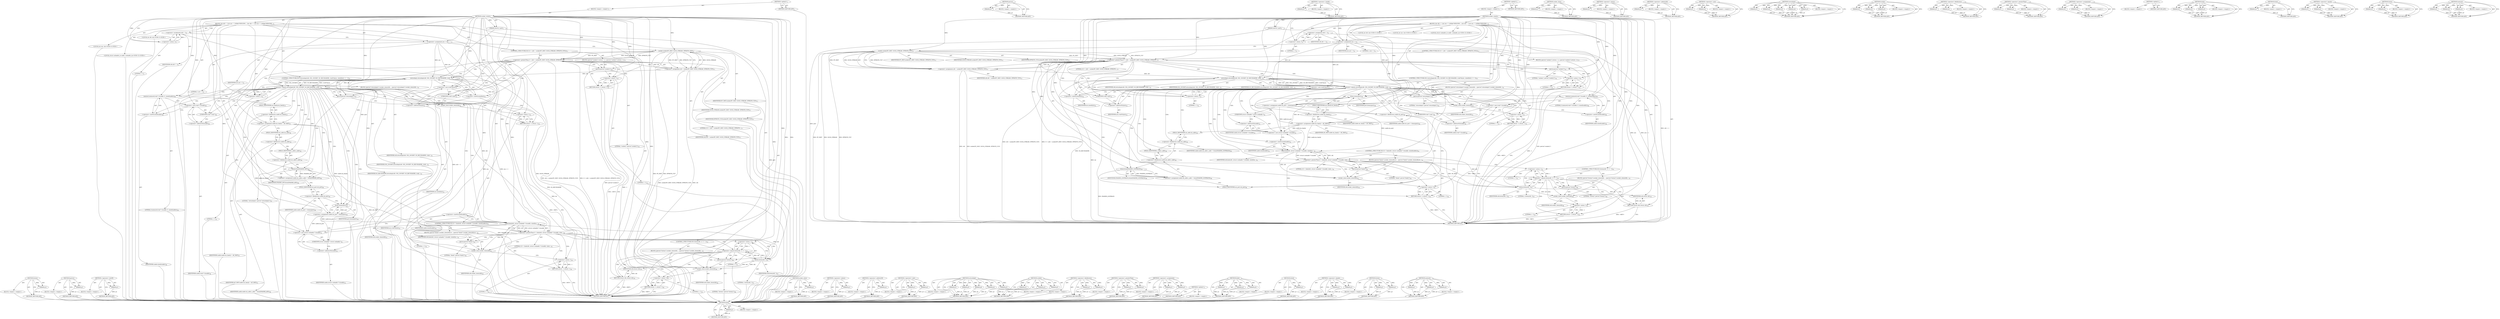 digraph "memset" {
vulnerable_217 [label=<(METHOD,htons)>];
vulnerable_218 [label=<(PARAM,p1)>];
vulnerable_219 [label=<(BLOCK,&lt;empty&gt;,&lt;empty&gt;)>];
vulnerable_220 [label=<(METHOD_RETURN,ANY)>];
vulnerable_168 [label=<(METHOD,perror)>];
vulnerable_169 [label=<(PARAM,p1)>];
vulnerable_170 [label=<(BLOCK,&lt;empty&gt;,&lt;empty&gt;)>];
vulnerable_171 [label=<(METHOD_RETURN,ANY)>];
vulnerable_194 [label=<(METHOD,&lt;operator&gt;.sizeOf)>];
vulnerable_195 [label=<(PARAM,p1)>];
vulnerable_196 [label=<(BLOCK,&lt;empty&gt;,&lt;empty&gt;)>];
vulnerable_197 [label=<(METHOD_RETURN,ANY)>];
vulnerable_6 [label=<(METHOD,&lt;global&gt;)<SUB>1</SUB>>];
vulnerable_7 [label=<(BLOCK,&lt;empty&gt;,&lt;empty&gt;)<SUB>1</SUB>>];
vulnerable_8 [label=<(METHOD,socket_create)<SUB>1</SUB>>];
vulnerable_9 [label=<(PARAM,uint16_t port)<SUB>1</SUB>>];
vulnerable_10 [label=<(BLOCK,{
	int sfd = -1;
	int yes = 1;
#ifdef WIN32
	WS...,{
	int sfd = -1;
	int yes = 1;
#ifdef WIN32
	WS...)<SUB>2</SUB>>];
vulnerable_11 [label="<(LOCAL,int sfd: int)<SUB>3</SUB>>"];
vulnerable_12 [label=<(&lt;operator&gt;.assignment,sfd = -1)<SUB>3</SUB>>];
vulnerable_13 [label=<(IDENTIFIER,sfd,sfd = -1)<SUB>3</SUB>>];
vulnerable_14 [label=<(&lt;operator&gt;.minus,-1)<SUB>3</SUB>>];
vulnerable_15 [label=<(LITERAL,1,-1)<SUB>3</SUB>>];
vulnerable_16 [label="<(LOCAL,int yes: int)<SUB>4</SUB>>"];
vulnerable_17 [label=<(&lt;operator&gt;.assignment,yes = 1)<SUB>4</SUB>>];
vulnerable_18 [label=<(IDENTIFIER,yes,yes = 1)<SUB>4</SUB>>];
vulnerable_19 [label=<(LITERAL,1,yes = 1)<SUB>4</SUB>>];
vulnerable_20 [label="<(LOCAL,struct sockaddr_in saddr: sockaddr_in)<SUB>15</SUB>>"];
vulnerable_21 [label=<(CONTROL_STRUCTURE,IF,if (0 &gt; (sfd = socket(PF_INET, SOCK_STREAM, IPPROTO_TCP))))<SUB>17</SUB>>];
vulnerable_22 [label=<(&lt;operator&gt;.greaterThan,0 &gt; (sfd = socket(PF_INET, SOCK_STREAM, IPPROTO...)<SUB>17</SUB>>];
vulnerable_23 [label=<(LITERAL,0,0 &gt; (sfd = socket(PF_INET, SOCK_STREAM, IPPROTO...)<SUB>17</SUB>>];
vulnerable_24 [label=<(&lt;operator&gt;.assignment,sfd = socket(PF_INET, SOCK_STREAM, IPPROTO_TCP))<SUB>17</SUB>>];
vulnerable_25 [label=<(IDENTIFIER,sfd,sfd = socket(PF_INET, SOCK_STREAM, IPPROTO_TCP))<SUB>17</SUB>>];
vulnerable_26 [label=<(socket,socket(PF_INET, SOCK_STREAM, IPPROTO_TCP))<SUB>17</SUB>>];
vulnerable_27 [label=<(IDENTIFIER,PF_INET,socket(PF_INET, SOCK_STREAM, IPPROTO_TCP))<SUB>17</SUB>>];
vulnerable_28 [label=<(IDENTIFIER,SOCK_STREAM,socket(PF_INET, SOCK_STREAM, IPPROTO_TCP))<SUB>17</SUB>>];
vulnerable_29 [label=<(IDENTIFIER,IPPROTO_TCP,socket(PF_INET, SOCK_STREAM, IPPROTO_TCP))<SUB>17</SUB>>];
vulnerable_30 [label=<(BLOCK,{
		perror(&quot;socket()&quot;);
		return -1;
	},{
		perror(&quot;socket()&quot;);
		return -1;
	})<SUB>17</SUB>>];
vulnerable_31 [label=<(perror,perror(&quot;socket()&quot;))<SUB>18</SUB>>];
vulnerable_32 [label=<(LITERAL,&quot;socket()&quot;,perror(&quot;socket()&quot;))<SUB>18</SUB>>];
vulnerable_33 [label=<(RETURN,return -1;,return -1;)<SUB>19</SUB>>];
vulnerable_34 [label=<(&lt;operator&gt;.minus,-1)<SUB>19</SUB>>];
vulnerable_35 [label=<(LITERAL,1,-1)<SUB>19</SUB>>];
vulnerable_36 [label=<(CONTROL_STRUCTURE,IF,if (setsockopt(sfd, SOL_SOCKET, SO_REUSEADDR, (void*)&amp;yes, sizeof(int)) == -1))<SUB>22</SUB>>];
vulnerable_37 [label=<(&lt;operator&gt;.equals,setsockopt(sfd, SOL_SOCKET, SO_REUSEADDR, (void...)<SUB>22</SUB>>];
vulnerable_38 [label=<(setsockopt,setsockopt(sfd, SOL_SOCKET, SO_REUSEADDR, (void...)<SUB>22</SUB>>];
vulnerable_39 [label=<(IDENTIFIER,sfd,setsockopt(sfd, SOL_SOCKET, SO_REUSEADDR, (void...)<SUB>22</SUB>>];
vulnerable_40 [label=<(IDENTIFIER,SOL_SOCKET,setsockopt(sfd, SOL_SOCKET, SO_REUSEADDR, (void...)<SUB>22</SUB>>];
vulnerable_41 [label=<(IDENTIFIER,SO_REUSEADDR,setsockopt(sfd, SOL_SOCKET, SO_REUSEADDR, (void...)<SUB>22</SUB>>];
vulnerable_42 [label=<(&lt;operator&gt;.cast,(void*)&amp;yes)<SUB>22</SUB>>];
vulnerable_43 [label=<(UNKNOWN,void*,void*)<SUB>22</SUB>>];
vulnerable_44 [label=<(&lt;operator&gt;.addressOf,&amp;yes)<SUB>22</SUB>>];
vulnerable_45 [label=<(IDENTIFIER,yes,(void*)&amp;yes)<SUB>22</SUB>>];
vulnerable_46 [label=<(&lt;operator&gt;.sizeOf,sizeof(int))<SUB>22</SUB>>];
vulnerable_47 [label=<(IDENTIFIER,int,sizeof(int))<SUB>22</SUB>>];
vulnerable_48 [label=<(&lt;operator&gt;.minus,-1)<SUB>22</SUB>>];
vulnerable_49 [label=<(LITERAL,1,-1)<SUB>22</SUB>>];
vulnerable_50 [label=<(BLOCK,{
		perror(&quot;setsockopt()&quot;);
		socket_close(sfd)...,{
		perror(&quot;setsockopt()&quot;);
		socket_close(sfd)...)<SUB>22</SUB>>];
vulnerable_51 [label=<(perror,perror(&quot;setsockopt()&quot;))<SUB>23</SUB>>];
vulnerable_52 [label=<(LITERAL,&quot;setsockopt()&quot;,perror(&quot;setsockopt()&quot;))<SUB>23</SUB>>];
vulnerable_53 [label=<(socket_close,socket_close(sfd))<SUB>24</SUB>>];
vulnerable_54 [label=<(IDENTIFIER,sfd,socket_close(sfd))<SUB>24</SUB>>];
vulnerable_55 [label=<(RETURN,return -1;,return -1;)<SUB>25</SUB>>];
vulnerable_56 [label=<(&lt;operator&gt;.minus,-1)<SUB>25</SUB>>];
vulnerable_57 [label=<(LITERAL,1,-1)<SUB>25</SUB>>];
vulnerable_58 [label=<(memset,memset((void *) &amp;saddr, 0, sizeof(saddr)))<SUB>36</SUB>>];
vulnerable_59 [label=<(&lt;operator&gt;.cast,(void *) &amp;saddr)<SUB>36</SUB>>];
vulnerable_60 [label=<(UNKNOWN,void *,void *)<SUB>36</SUB>>];
vulnerable_61 [label=<(&lt;operator&gt;.addressOf,&amp;saddr)<SUB>36</SUB>>];
vulnerable_62 [label=<(IDENTIFIER,saddr,(void *) &amp;saddr)<SUB>36</SUB>>];
vulnerable_63 [label=<(LITERAL,0,memset((void *) &amp;saddr, 0, sizeof(saddr)))<SUB>36</SUB>>];
vulnerable_64 [label=<(&lt;operator&gt;.sizeOf,sizeof(saddr))<SUB>36</SUB>>];
vulnerable_65 [label=<(IDENTIFIER,saddr,sizeof(saddr))<SUB>36</SUB>>];
vulnerable_66 [label=<(&lt;operator&gt;.assignment,saddr.sin_family = AF_INET)<SUB>37</SUB>>];
vulnerable_67 [label=<(&lt;operator&gt;.fieldAccess,saddr.sin_family)<SUB>37</SUB>>];
vulnerable_68 [label=<(IDENTIFIER,saddr,saddr.sin_family = AF_INET)<SUB>37</SUB>>];
vulnerable_69 [label=<(FIELD_IDENTIFIER,sin_family,sin_family)<SUB>37</SUB>>];
vulnerable_70 [label=<(IDENTIFIER,AF_INET,saddr.sin_family = AF_INET)<SUB>37</SUB>>];
vulnerable_71 [label=<(&lt;operator&gt;.assignment,saddr.sin_addr.s_addr = htonl(INADDR_ANY))<SUB>38</SUB>>];
vulnerable_72 [label=<(&lt;operator&gt;.fieldAccess,saddr.sin_addr.s_addr)<SUB>38</SUB>>];
vulnerable_73 [label=<(&lt;operator&gt;.fieldAccess,saddr.sin_addr)<SUB>38</SUB>>];
vulnerable_74 [label=<(IDENTIFIER,saddr,saddr.sin_addr.s_addr = htonl(INADDR_ANY))<SUB>38</SUB>>];
vulnerable_75 [label=<(FIELD_IDENTIFIER,sin_addr,sin_addr)<SUB>38</SUB>>];
vulnerable_76 [label=<(FIELD_IDENTIFIER,s_addr,s_addr)<SUB>38</SUB>>];
vulnerable_77 [label=<(htonl,htonl(INADDR_ANY))<SUB>38</SUB>>];
vulnerable_78 [label=<(IDENTIFIER,INADDR_ANY,htonl(INADDR_ANY))<SUB>38</SUB>>];
vulnerable_79 [label=<(&lt;operator&gt;.assignment,saddr.sin_port = htons(port))<SUB>39</SUB>>];
vulnerable_80 [label=<(&lt;operator&gt;.fieldAccess,saddr.sin_port)<SUB>39</SUB>>];
vulnerable_81 [label=<(IDENTIFIER,saddr,saddr.sin_port = htons(port))<SUB>39</SUB>>];
vulnerable_82 [label=<(FIELD_IDENTIFIER,sin_port,sin_port)<SUB>39</SUB>>];
vulnerable_83 [label=<(htons,htons(port))<SUB>39</SUB>>];
vulnerable_84 [label=<(IDENTIFIER,port,htons(port))<SUB>39</SUB>>];
vulnerable_85 [label=<(CONTROL_STRUCTURE,IF,if (0 &gt; bind(sfd, (struct sockaddr *) &amp;saddr, sizeof(saddr))))<SUB>41</SUB>>];
vulnerable_86 [label=<(&lt;operator&gt;.greaterThan,0 &gt; bind(sfd, (struct sockaddr *) &amp;saddr, sizeo...)<SUB>41</SUB>>];
vulnerable_87 [label=<(LITERAL,0,0 &gt; bind(sfd, (struct sockaddr *) &amp;saddr, sizeo...)<SUB>41</SUB>>];
vulnerable_88 [label=<(bind,bind(sfd, (struct sockaddr *) &amp;saddr, sizeof(sa...)<SUB>41</SUB>>];
vulnerable_89 [label=<(IDENTIFIER,sfd,bind(sfd, (struct sockaddr *) &amp;saddr, sizeof(sa...)<SUB>41</SUB>>];
vulnerable_90 [label=<(&lt;operator&gt;.cast,(struct sockaddr *) &amp;saddr)<SUB>41</SUB>>];
vulnerable_91 [label=<(UNKNOWN,struct sockaddr *,struct sockaddr *)<SUB>41</SUB>>];
vulnerable_92 [label=<(&lt;operator&gt;.addressOf,&amp;saddr)<SUB>41</SUB>>];
vulnerable_93 [label=<(IDENTIFIER,saddr,(struct sockaddr *) &amp;saddr)<SUB>41</SUB>>];
vulnerable_94 [label=<(&lt;operator&gt;.sizeOf,sizeof(saddr))<SUB>41</SUB>>];
vulnerable_95 [label=<(IDENTIFIER,saddr,sizeof(saddr))<SUB>41</SUB>>];
vulnerable_96 [label=<(BLOCK,{
		perror(&quot;bind()&quot;);
		socket_close(sfd);
		re...,{
		perror(&quot;bind()&quot;);
		socket_close(sfd);
		re...)<SUB>41</SUB>>];
vulnerable_97 [label=<(perror,perror(&quot;bind()&quot;))<SUB>42</SUB>>];
vulnerable_98 [label=<(LITERAL,&quot;bind()&quot;,perror(&quot;bind()&quot;))<SUB>42</SUB>>];
vulnerable_99 [label=<(socket_close,socket_close(sfd))<SUB>43</SUB>>];
vulnerable_100 [label=<(IDENTIFIER,sfd,socket_close(sfd))<SUB>43</SUB>>];
vulnerable_101 [label=<(RETURN,return -1;,return -1;)<SUB>44</SUB>>];
vulnerable_102 [label=<(&lt;operator&gt;.minus,-1)<SUB>44</SUB>>];
vulnerable_103 [label=<(LITERAL,1,-1)<SUB>44</SUB>>];
vulnerable_104 [label=<(CONTROL_STRUCTURE,IF,if (listen(sfd, 1) == -1))<SUB>47</SUB>>];
vulnerable_105 [label=<(&lt;operator&gt;.equals,listen(sfd, 1) == -1)<SUB>47</SUB>>];
vulnerable_106 [label=<(listen,listen(sfd, 1))<SUB>47</SUB>>];
vulnerable_107 [label=<(IDENTIFIER,sfd,listen(sfd, 1))<SUB>47</SUB>>];
vulnerable_108 [label=<(LITERAL,1,listen(sfd, 1))<SUB>47</SUB>>];
vulnerable_109 [label=<(&lt;operator&gt;.minus,-1)<SUB>47</SUB>>];
vulnerable_110 [label=<(LITERAL,1,-1)<SUB>47</SUB>>];
vulnerable_111 [label=<(BLOCK,{
		perror(&quot;listen()&quot;);
		socket_close(sfd);
		...,{
		perror(&quot;listen()&quot;);
		socket_close(sfd);
		...)<SUB>47</SUB>>];
vulnerable_112 [label=<(perror,perror(&quot;listen()&quot;))<SUB>48</SUB>>];
vulnerable_113 [label=<(LITERAL,&quot;listen()&quot;,perror(&quot;listen()&quot;))<SUB>48</SUB>>];
vulnerable_114 [label=<(socket_close,socket_close(sfd))<SUB>49</SUB>>];
vulnerable_115 [label=<(IDENTIFIER,sfd,socket_close(sfd))<SUB>49</SUB>>];
vulnerable_116 [label=<(RETURN,return -1;,return -1;)<SUB>50</SUB>>];
vulnerable_117 [label=<(&lt;operator&gt;.minus,-1)<SUB>50</SUB>>];
vulnerable_118 [label=<(LITERAL,1,-1)<SUB>50</SUB>>];
vulnerable_119 [label=<(RETURN,return sfd;,return sfd;)<SUB>53</SUB>>];
vulnerable_120 [label=<(IDENTIFIER,sfd,return sfd;)<SUB>53</SUB>>];
vulnerable_121 [label=<(METHOD_RETURN,int)<SUB>1</SUB>>];
vulnerable_123 [label=<(METHOD_RETURN,ANY)<SUB>1</SUB>>];
vulnerable_198 [label=<(METHOD,socket_close)>];
vulnerable_199 [label=<(PARAM,p1)>];
vulnerable_200 [label=<(BLOCK,&lt;empty&gt;,&lt;empty&gt;)>];
vulnerable_201 [label=<(METHOD_RETURN,ANY)>];
vulnerable_153 [label=<(METHOD,&lt;operator&gt;.minus)>];
vulnerable_154 [label=<(PARAM,p1)>];
vulnerable_155 [label=<(BLOCK,&lt;empty&gt;,&lt;empty&gt;)>];
vulnerable_156 [label=<(METHOD_RETURN,ANY)>];
vulnerable_190 [label=<(METHOD,&lt;operator&gt;.addressOf)>];
vulnerable_191 [label=<(PARAM,p1)>];
vulnerable_192 [label=<(BLOCK,&lt;empty&gt;,&lt;empty&gt;)>];
vulnerable_193 [label=<(METHOD_RETURN,ANY)>];
vulnerable_185 [label=<(METHOD,&lt;operator&gt;.cast)>];
vulnerable_186 [label=<(PARAM,p1)>];
vulnerable_187 [label=<(PARAM,p2)>];
vulnerable_188 [label=<(BLOCK,&lt;empty&gt;,&lt;empty&gt;)>];
vulnerable_189 [label=<(METHOD_RETURN,ANY)>];
vulnerable_177 [label=<(METHOD,setsockopt)>];
vulnerable_178 [label=<(PARAM,p1)>];
vulnerable_179 [label=<(PARAM,p2)>];
vulnerable_180 [label=<(PARAM,p3)>];
vulnerable_181 [label=<(PARAM,p4)>];
vulnerable_182 [label=<(PARAM,p5)>];
vulnerable_183 [label=<(BLOCK,&lt;empty&gt;,&lt;empty&gt;)>];
vulnerable_184 [label=<(METHOD_RETURN,ANY)>];
vulnerable_162 [label=<(METHOD,socket)>];
vulnerable_163 [label=<(PARAM,p1)>];
vulnerable_164 [label=<(PARAM,p2)>];
vulnerable_165 [label=<(PARAM,p3)>];
vulnerable_166 [label=<(BLOCK,&lt;empty&gt;,&lt;empty&gt;)>];
vulnerable_167 [label=<(METHOD_RETURN,ANY)>];
vulnerable_208 [label=<(METHOD,&lt;operator&gt;.fieldAccess)>];
vulnerable_209 [label=<(PARAM,p1)>];
vulnerable_210 [label=<(PARAM,p2)>];
vulnerable_211 [label=<(BLOCK,&lt;empty&gt;,&lt;empty&gt;)>];
vulnerable_212 [label=<(METHOD_RETURN,ANY)>];
vulnerable_157 [label=<(METHOD,&lt;operator&gt;.greaterThan)>];
vulnerable_158 [label=<(PARAM,p1)>];
vulnerable_159 [label=<(PARAM,p2)>];
vulnerable_160 [label=<(BLOCK,&lt;empty&gt;,&lt;empty&gt;)>];
vulnerable_161 [label=<(METHOD_RETURN,ANY)>];
vulnerable_148 [label=<(METHOD,&lt;operator&gt;.assignment)>];
vulnerable_149 [label=<(PARAM,p1)>];
vulnerable_150 [label=<(PARAM,p2)>];
vulnerable_151 [label=<(BLOCK,&lt;empty&gt;,&lt;empty&gt;)>];
vulnerable_152 [label=<(METHOD_RETURN,ANY)>];
vulnerable_142 [label=<(METHOD,&lt;global&gt;)<SUB>1</SUB>>];
vulnerable_143 [label=<(BLOCK,&lt;empty&gt;,&lt;empty&gt;)>];
vulnerable_144 [label=<(METHOD_RETURN,ANY)>];
vulnerable_221 [label=<(METHOD,bind)>];
vulnerable_222 [label=<(PARAM,p1)>];
vulnerable_223 [label=<(PARAM,p2)>];
vulnerable_224 [label=<(PARAM,p3)>];
vulnerable_225 [label=<(BLOCK,&lt;empty&gt;,&lt;empty&gt;)>];
vulnerable_226 [label=<(METHOD_RETURN,ANY)>];
vulnerable_213 [label=<(METHOD,htonl)>];
vulnerable_214 [label=<(PARAM,p1)>];
vulnerable_215 [label=<(BLOCK,&lt;empty&gt;,&lt;empty&gt;)>];
vulnerable_216 [label=<(METHOD_RETURN,ANY)>];
vulnerable_172 [label=<(METHOD,&lt;operator&gt;.equals)>];
vulnerable_173 [label=<(PARAM,p1)>];
vulnerable_174 [label=<(PARAM,p2)>];
vulnerable_175 [label=<(BLOCK,&lt;empty&gt;,&lt;empty&gt;)>];
vulnerable_176 [label=<(METHOD_RETURN,ANY)>];
vulnerable_227 [label=<(METHOD,listen)>];
vulnerable_228 [label=<(PARAM,p1)>];
vulnerable_229 [label=<(PARAM,p2)>];
vulnerable_230 [label=<(BLOCK,&lt;empty&gt;,&lt;empty&gt;)>];
vulnerable_231 [label=<(METHOD_RETURN,ANY)>];
vulnerable_202 [label=<(METHOD,memset)>];
vulnerable_203 [label=<(PARAM,p1)>];
vulnerable_204 [label=<(PARAM,p2)>];
vulnerable_205 [label=<(PARAM,p3)>];
vulnerable_206 [label=<(BLOCK,&lt;empty&gt;,&lt;empty&gt;)>];
vulnerable_207 [label=<(METHOD_RETURN,ANY)>];
fixed_217 [label=<(METHOD,htons)>];
fixed_218 [label=<(PARAM,p1)>];
fixed_219 [label=<(BLOCK,&lt;empty&gt;,&lt;empty&gt;)>];
fixed_220 [label=<(METHOD_RETURN,ANY)>];
fixed_168 [label=<(METHOD,perror)>];
fixed_169 [label=<(PARAM,p1)>];
fixed_170 [label=<(BLOCK,&lt;empty&gt;,&lt;empty&gt;)>];
fixed_171 [label=<(METHOD_RETURN,ANY)>];
fixed_194 [label=<(METHOD,&lt;operator&gt;.sizeOf)>];
fixed_195 [label=<(PARAM,p1)>];
fixed_196 [label=<(BLOCK,&lt;empty&gt;,&lt;empty&gt;)>];
fixed_197 [label=<(METHOD_RETURN,ANY)>];
fixed_6 [label=<(METHOD,&lt;global&gt;)<SUB>1</SUB>>];
fixed_7 [label=<(BLOCK,&lt;empty&gt;,&lt;empty&gt;)<SUB>1</SUB>>];
fixed_8 [label=<(METHOD,socket_create)<SUB>1</SUB>>];
fixed_9 [label=<(PARAM,uint16_t port)<SUB>1</SUB>>];
fixed_10 [label=<(BLOCK,{
	int sfd = -1;
	int yes = 1;
#ifdef WIN32
	WS...,{
	int sfd = -1;
	int yes = 1;
#ifdef WIN32
	WS...)<SUB>2</SUB>>];
fixed_11 [label="<(LOCAL,int sfd: int)<SUB>3</SUB>>"];
fixed_12 [label=<(&lt;operator&gt;.assignment,sfd = -1)<SUB>3</SUB>>];
fixed_13 [label=<(IDENTIFIER,sfd,sfd = -1)<SUB>3</SUB>>];
fixed_14 [label=<(&lt;operator&gt;.minus,-1)<SUB>3</SUB>>];
fixed_15 [label=<(LITERAL,1,-1)<SUB>3</SUB>>];
fixed_16 [label="<(LOCAL,int yes: int)<SUB>4</SUB>>"];
fixed_17 [label=<(&lt;operator&gt;.assignment,yes = 1)<SUB>4</SUB>>];
fixed_18 [label=<(IDENTIFIER,yes,yes = 1)<SUB>4</SUB>>];
fixed_19 [label=<(LITERAL,1,yes = 1)<SUB>4</SUB>>];
fixed_20 [label="<(LOCAL,struct sockaddr_in saddr: sockaddr_in)<SUB>15</SUB>>"];
fixed_21 [label=<(CONTROL_STRUCTURE,IF,if (0 &gt; (sfd = socket(PF_INET, SOCK_STREAM, IPPROTO_TCP))))<SUB>17</SUB>>];
fixed_22 [label=<(&lt;operator&gt;.greaterThan,0 &gt; (sfd = socket(PF_INET, SOCK_STREAM, IPPROTO...)<SUB>17</SUB>>];
fixed_23 [label=<(LITERAL,0,0 &gt; (sfd = socket(PF_INET, SOCK_STREAM, IPPROTO...)<SUB>17</SUB>>];
fixed_24 [label=<(&lt;operator&gt;.assignment,sfd = socket(PF_INET, SOCK_STREAM, IPPROTO_TCP))<SUB>17</SUB>>];
fixed_25 [label=<(IDENTIFIER,sfd,sfd = socket(PF_INET, SOCK_STREAM, IPPROTO_TCP))<SUB>17</SUB>>];
fixed_26 [label=<(socket,socket(PF_INET, SOCK_STREAM, IPPROTO_TCP))<SUB>17</SUB>>];
fixed_27 [label=<(IDENTIFIER,PF_INET,socket(PF_INET, SOCK_STREAM, IPPROTO_TCP))<SUB>17</SUB>>];
fixed_28 [label=<(IDENTIFIER,SOCK_STREAM,socket(PF_INET, SOCK_STREAM, IPPROTO_TCP))<SUB>17</SUB>>];
fixed_29 [label=<(IDENTIFIER,IPPROTO_TCP,socket(PF_INET, SOCK_STREAM, IPPROTO_TCP))<SUB>17</SUB>>];
fixed_30 [label=<(BLOCK,{
		perror(&quot;socket()&quot;);
		return -1;
	},{
		perror(&quot;socket()&quot;);
		return -1;
	})<SUB>17</SUB>>];
fixed_31 [label=<(perror,perror(&quot;socket()&quot;))<SUB>18</SUB>>];
fixed_32 [label=<(LITERAL,&quot;socket()&quot;,perror(&quot;socket()&quot;))<SUB>18</SUB>>];
fixed_33 [label=<(RETURN,return -1;,return -1;)<SUB>19</SUB>>];
fixed_34 [label=<(&lt;operator&gt;.minus,-1)<SUB>19</SUB>>];
fixed_35 [label=<(LITERAL,1,-1)<SUB>19</SUB>>];
fixed_36 [label=<(CONTROL_STRUCTURE,IF,if (setsockopt(sfd, SOL_SOCKET, SO_REUSEADDR, (void*)&amp;yes, sizeof(int)) == -1))<SUB>22</SUB>>];
fixed_37 [label=<(&lt;operator&gt;.equals,setsockopt(sfd, SOL_SOCKET, SO_REUSEADDR, (void...)<SUB>22</SUB>>];
fixed_38 [label=<(setsockopt,setsockopt(sfd, SOL_SOCKET, SO_REUSEADDR, (void...)<SUB>22</SUB>>];
fixed_39 [label=<(IDENTIFIER,sfd,setsockopt(sfd, SOL_SOCKET, SO_REUSEADDR, (void...)<SUB>22</SUB>>];
fixed_40 [label=<(IDENTIFIER,SOL_SOCKET,setsockopt(sfd, SOL_SOCKET, SO_REUSEADDR, (void...)<SUB>22</SUB>>];
fixed_41 [label=<(IDENTIFIER,SO_REUSEADDR,setsockopt(sfd, SOL_SOCKET, SO_REUSEADDR, (void...)<SUB>22</SUB>>];
fixed_42 [label=<(&lt;operator&gt;.cast,(void*)&amp;yes)<SUB>22</SUB>>];
fixed_43 [label=<(UNKNOWN,void*,void*)<SUB>22</SUB>>];
fixed_44 [label=<(&lt;operator&gt;.addressOf,&amp;yes)<SUB>22</SUB>>];
fixed_45 [label=<(IDENTIFIER,yes,(void*)&amp;yes)<SUB>22</SUB>>];
fixed_46 [label=<(&lt;operator&gt;.sizeOf,sizeof(int))<SUB>22</SUB>>];
fixed_47 [label=<(IDENTIFIER,int,sizeof(int))<SUB>22</SUB>>];
fixed_48 [label=<(&lt;operator&gt;.minus,-1)<SUB>22</SUB>>];
fixed_49 [label=<(LITERAL,1,-1)<SUB>22</SUB>>];
fixed_50 [label=<(BLOCK,{
		perror(&quot;setsockopt()&quot;);
		socket_close(sfd)...,{
		perror(&quot;setsockopt()&quot;);
		socket_close(sfd)...)<SUB>22</SUB>>];
fixed_51 [label=<(perror,perror(&quot;setsockopt()&quot;))<SUB>23</SUB>>];
fixed_52 [label=<(LITERAL,&quot;setsockopt()&quot;,perror(&quot;setsockopt()&quot;))<SUB>23</SUB>>];
fixed_53 [label=<(socket_close,socket_close(sfd))<SUB>24</SUB>>];
fixed_54 [label=<(IDENTIFIER,sfd,socket_close(sfd))<SUB>24</SUB>>];
fixed_55 [label=<(RETURN,return -1;,return -1;)<SUB>25</SUB>>];
fixed_56 [label=<(&lt;operator&gt;.minus,-1)<SUB>25</SUB>>];
fixed_57 [label=<(LITERAL,1,-1)<SUB>25</SUB>>];
fixed_58 [label=<(memset,memset((void *) &amp;saddr, 0, sizeof(saddr)))<SUB>36</SUB>>];
fixed_59 [label=<(&lt;operator&gt;.cast,(void *) &amp;saddr)<SUB>36</SUB>>];
fixed_60 [label=<(UNKNOWN,void *,void *)<SUB>36</SUB>>];
fixed_61 [label=<(&lt;operator&gt;.addressOf,&amp;saddr)<SUB>36</SUB>>];
fixed_62 [label=<(IDENTIFIER,saddr,(void *) &amp;saddr)<SUB>36</SUB>>];
fixed_63 [label=<(LITERAL,0,memset((void *) &amp;saddr, 0, sizeof(saddr)))<SUB>36</SUB>>];
fixed_64 [label=<(&lt;operator&gt;.sizeOf,sizeof(saddr))<SUB>36</SUB>>];
fixed_65 [label=<(IDENTIFIER,saddr,sizeof(saddr))<SUB>36</SUB>>];
fixed_66 [label=<(&lt;operator&gt;.assignment,saddr.sin_family = AF_INET)<SUB>37</SUB>>];
fixed_67 [label=<(&lt;operator&gt;.fieldAccess,saddr.sin_family)<SUB>37</SUB>>];
fixed_68 [label=<(IDENTIFIER,saddr,saddr.sin_family = AF_INET)<SUB>37</SUB>>];
fixed_69 [label=<(FIELD_IDENTIFIER,sin_family,sin_family)<SUB>37</SUB>>];
fixed_70 [label=<(IDENTIFIER,AF_INET,saddr.sin_family = AF_INET)<SUB>37</SUB>>];
fixed_71 [label=<(&lt;operator&gt;.assignment,saddr.sin_addr.s_addr = htonl(INADDR_LOOPBACK))<SUB>38</SUB>>];
fixed_72 [label=<(&lt;operator&gt;.fieldAccess,saddr.sin_addr.s_addr)<SUB>38</SUB>>];
fixed_73 [label=<(&lt;operator&gt;.fieldAccess,saddr.sin_addr)<SUB>38</SUB>>];
fixed_74 [label=<(IDENTIFIER,saddr,saddr.sin_addr.s_addr = htonl(INADDR_LOOPBACK))<SUB>38</SUB>>];
fixed_75 [label=<(FIELD_IDENTIFIER,sin_addr,sin_addr)<SUB>38</SUB>>];
fixed_76 [label=<(FIELD_IDENTIFIER,s_addr,s_addr)<SUB>38</SUB>>];
fixed_77 [label=<(htonl,htonl(INADDR_LOOPBACK))<SUB>38</SUB>>];
fixed_78 [label=<(IDENTIFIER,INADDR_LOOPBACK,htonl(INADDR_LOOPBACK))<SUB>38</SUB>>];
fixed_79 [label=<(&lt;operator&gt;.assignment,saddr.sin_port = htons(port))<SUB>39</SUB>>];
fixed_80 [label=<(&lt;operator&gt;.fieldAccess,saddr.sin_port)<SUB>39</SUB>>];
fixed_81 [label=<(IDENTIFIER,saddr,saddr.sin_port = htons(port))<SUB>39</SUB>>];
fixed_82 [label=<(FIELD_IDENTIFIER,sin_port,sin_port)<SUB>39</SUB>>];
fixed_83 [label=<(htons,htons(port))<SUB>39</SUB>>];
fixed_84 [label=<(IDENTIFIER,port,htons(port))<SUB>39</SUB>>];
fixed_85 [label=<(CONTROL_STRUCTURE,IF,if (0 &gt; bind(sfd, (struct sockaddr *) &amp;saddr, sizeof(saddr))))<SUB>41</SUB>>];
fixed_86 [label=<(&lt;operator&gt;.greaterThan,0 &gt; bind(sfd, (struct sockaddr *) &amp;saddr, sizeo...)<SUB>41</SUB>>];
fixed_87 [label=<(LITERAL,0,0 &gt; bind(sfd, (struct sockaddr *) &amp;saddr, sizeo...)<SUB>41</SUB>>];
fixed_88 [label=<(bind,bind(sfd, (struct sockaddr *) &amp;saddr, sizeof(sa...)<SUB>41</SUB>>];
fixed_89 [label=<(IDENTIFIER,sfd,bind(sfd, (struct sockaddr *) &amp;saddr, sizeof(sa...)<SUB>41</SUB>>];
fixed_90 [label=<(&lt;operator&gt;.cast,(struct sockaddr *) &amp;saddr)<SUB>41</SUB>>];
fixed_91 [label=<(UNKNOWN,struct sockaddr *,struct sockaddr *)<SUB>41</SUB>>];
fixed_92 [label=<(&lt;operator&gt;.addressOf,&amp;saddr)<SUB>41</SUB>>];
fixed_93 [label=<(IDENTIFIER,saddr,(struct sockaddr *) &amp;saddr)<SUB>41</SUB>>];
fixed_94 [label=<(&lt;operator&gt;.sizeOf,sizeof(saddr))<SUB>41</SUB>>];
fixed_95 [label=<(IDENTIFIER,saddr,sizeof(saddr))<SUB>41</SUB>>];
fixed_96 [label=<(BLOCK,{
		perror(&quot;bind()&quot;);
		socket_close(sfd);
		re...,{
		perror(&quot;bind()&quot;);
		socket_close(sfd);
		re...)<SUB>41</SUB>>];
fixed_97 [label=<(perror,perror(&quot;bind()&quot;))<SUB>42</SUB>>];
fixed_98 [label=<(LITERAL,&quot;bind()&quot;,perror(&quot;bind()&quot;))<SUB>42</SUB>>];
fixed_99 [label=<(socket_close,socket_close(sfd))<SUB>43</SUB>>];
fixed_100 [label=<(IDENTIFIER,sfd,socket_close(sfd))<SUB>43</SUB>>];
fixed_101 [label=<(RETURN,return -1;,return -1;)<SUB>44</SUB>>];
fixed_102 [label=<(&lt;operator&gt;.minus,-1)<SUB>44</SUB>>];
fixed_103 [label=<(LITERAL,1,-1)<SUB>44</SUB>>];
fixed_104 [label=<(CONTROL_STRUCTURE,IF,if (listen(sfd, 1) == -1))<SUB>47</SUB>>];
fixed_105 [label=<(&lt;operator&gt;.equals,listen(sfd, 1) == -1)<SUB>47</SUB>>];
fixed_106 [label=<(listen,listen(sfd, 1))<SUB>47</SUB>>];
fixed_107 [label=<(IDENTIFIER,sfd,listen(sfd, 1))<SUB>47</SUB>>];
fixed_108 [label=<(LITERAL,1,listen(sfd, 1))<SUB>47</SUB>>];
fixed_109 [label=<(&lt;operator&gt;.minus,-1)<SUB>47</SUB>>];
fixed_110 [label=<(LITERAL,1,-1)<SUB>47</SUB>>];
fixed_111 [label=<(BLOCK,{
		perror(&quot;listen()&quot;);
		socket_close(sfd);
		...,{
		perror(&quot;listen()&quot;);
		socket_close(sfd);
		...)<SUB>47</SUB>>];
fixed_112 [label=<(perror,perror(&quot;listen()&quot;))<SUB>48</SUB>>];
fixed_113 [label=<(LITERAL,&quot;listen()&quot;,perror(&quot;listen()&quot;))<SUB>48</SUB>>];
fixed_114 [label=<(socket_close,socket_close(sfd))<SUB>49</SUB>>];
fixed_115 [label=<(IDENTIFIER,sfd,socket_close(sfd))<SUB>49</SUB>>];
fixed_116 [label=<(RETURN,return -1;,return -1;)<SUB>50</SUB>>];
fixed_117 [label=<(&lt;operator&gt;.minus,-1)<SUB>50</SUB>>];
fixed_118 [label=<(LITERAL,1,-1)<SUB>50</SUB>>];
fixed_119 [label=<(RETURN,return sfd;,return sfd;)<SUB>53</SUB>>];
fixed_120 [label=<(IDENTIFIER,sfd,return sfd;)<SUB>53</SUB>>];
fixed_121 [label=<(METHOD_RETURN,int)<SUB>1</SUB>>];
fixed_123 [label=<(METHOD_RETURN,ANY)<SUB>1</SUB>>];
fixed_198 [label=<(METHOD,socket_close)>];
fixed_199 [label=<(PARAM,p1)>];
fixed_200 [label=<(BLOCK,&lt;empty&gt;,&lt;empty&gt;)>];
fixed_201 [label=<(METHOD_RETURN,ANY)>];
fixed_153 [label=<(METHOD,&lt;operator&gt;.minus)>];
fixed_154 [label=<(PARAM,p1)>];
fixed_155 [label=<(BLOCK,&lt;empty&gt;,&lt;empty&gt;)>];
fixed_156 [label=<(METHOD_RETURN,ANY)>];
fixed_190 [label=<(METHOD,&lt;operator&gt;.addressOf)>];
fixed_191 [label=<(PARAM,p1)>];
fixed_192 [label=<(BLOCK,&lt;empty&gt;,&lt;empty&gt;)>];
fixed_193 [label=<(METHOD_RETURN,ANY)>];
fixed_185 [label=<(METHOD,&lt;operator&gt;.cast)>];
fixed_186 [label=<(PARAM,p1)>];
fixed_187 [label=<(PARAM,p2)>];
fixed_188 [label=<(BLOCK,&lt;empty&gt;,&lt;empty&gt;)>];
fixed_189 [label=<(METHOD_RETURN,ANY)>];
fixed_177 [label=<(METHOD,setsockopt)>];
fixed_178 [label=<(PARAM,p1)>];
fixed_179 [label=<(PARAM,p2)>];
fixed_180 [label=<(PARAM,p3)>];
fixed_181 [label=<(PARAM,p4)>];
fixed_182 [label=<(PARAM,p5)>];
fixed_183 [label=<(BLOCK,&lt;empty&gt;,&lt;empty&gt;)>];
fixed_184 [label=<(METHOD_RETURN,ANY)>];
fixed_162 [label=<(METHOD,socket)>];
fixed_163 [label=<(PARAM,p1)>];
fixed_164 [label=<(PARAM,p2)>];
fixed_165 [label=<(PARAM,p3)>];
fixed_166 [label=<(BLOCK,&lt;empty&gt;,&lt;empty&gt;)>];
fixed_167 [label=<(METHOD_RETURN,ANY)>];
fixed_208 [label=<(METHOD,&lt;operator&gt;.fieldAccess)>];
fixed_209 [label=<(PARAM,p1)>];
fixed_210 [label=<(PARAM,p2)>];
fixed_211 [label=<(BLOCK,&lt;empty&gt;,&lt;empty&gt;)>];
fixed_212 [label=<(METHOD_RETURN,ANY)>];
fixed_157 [label=<(METHOD,&lt;operator&gt;.greaterThan)>];
fixed_158 [label=<(PARAM,p1)>];
fixed_159 [label=<(PARAM,p2)>];
fixed_160 [label=<(BLOCK,&lt;empty&gt;,&lt;empty&gt;)>];
fixed_161 [label=<(METHOD_RETURN,ANY)>];
fixed_148 [label=<(METHOD,&lt;operator&gt;.assignment)>];
fixed_149 [label=<(PARAM,p1)>];
fixed_150 [label=<(PARAM,p2)>];
fixed_151 [label=<(BLOCK,&lt;empty&gt;,&lt;empty&gt;)>];
fixed_152 [label=<(METHOD_RETURN,ANY)>];
fixed_142 [label=<(METHOD,&lt;global&gt;)<SUB>1</SUB>>];
fixed_143 [label=<(BLOCK,&lt;empty&gt;,&lt;empty&gt;)>];
fixed_144 [label=<(METHOD_RETURN,ANY)>];
fixed_221 [label=<(METHOD,bind)>];
fixed_222 [label=<(PARAM,p1)>];
fixed_223 [label=<(PARAM,p2)>];
fixed_224 [label=<(PARAM,p3)>];
fixed_225 [label=<(BLOCK,&lt;empty&gt;,&lt;empty&gt;)>];
fixed_226 [label=<(METHOD_RETURN,ANY)>];
fixed_213 [label=<(METHOD,htonl)>];
fixed_214 [label=<(PARAM,p1)>];
fixed_215 [label=<(BLOCK,&lt;empty&gt;,&lt;empty&gt;)>];
fixed_216 [label=<(METHOD_RETURN,ANY)>];
fixed_172 [label=<(METHOD,&lt;operator&gt;.equals)>];
fixed_173 [label=<(PARAM,p1)>];
fixed_174 [label=<(PARAM,p2)>];
fixed_175 [label=<(BLOCK,&lt;empty&gt;,&lt;empty&gt;)>];
fixed_176 [label=<(METHOD_RETURN,ANY)>];
fixed_227 [label=<(METHOD,listen)>];
fixed_228 [label=<(PARAM,p1)>];
fixed_229 [label=<(PARAM,p2)>];
fixed_230 [label=<(BLOCK,&lt;empty&gt;,&lt;empty&gt;)>];
fixed_231 [label=<(METHOD_RETURN,ANY)>];
fixed_202 [label=<(METHOD,memset)>];
fixed_203 [label=<(PARAM,p1)>];
fixed_204 [label=<(PARAM,p2)>];
fixed_205 [label=<(PARAM,p3)>];
fixed_206 [label=<(BLOCK,&lt;empty&gt;,&lt;empty&gt;)>];
fixed_207 [label=<(METHOD_RETURN,ANY)>];
vulnerable_217 -> vulnerable_218  [key=0, label="AST: "];
vulnerable_217 -> vulnerable_218  [key=1, label="DDG: "];
vulnerable_217 -> vulnerable_219  [key=0, label="AST: "];
vulnerable_217 -> vulnerable_220  [key=0, label="AST: "];
vulnerable_217 -> vulnerable_220  [key=1, label="CFG: "];
vulnerable_218 -> vulnerable_220  [key=0, label="DDG: p1"];
vulnerable_219 -> fixed_217  [key=0];
vulnerable_220 -> fixed_217  [key=0];
vulnerable_168 -> vulnerable_169  [key=0, label="AST: "];
vulnerable_168 -> vulnerable_169  [key=1, label="DDG: "];
vulnerable_168 -> vulnerable_170  [key=0, label="AST: "];
vulnerable_168 -> vulnerable_171  [key=0, label="AST: "];
vulnerable_168 -> vulnerable_171  [key=1, label="CFG: "];
vulnerable_169 -> vulnerable_171  [key=0, label="DDG: p1"];
vulnerable_170 -> fixed_217  [key=0];
vulnerable_171 -> fixed_217  [key=0];
vulnerable_194 -> vulnerable_195  [key=0, label="AST: "];
vulnerable_194 -> vulnerable_195  [key=1, label="DDG: "];
vulnerable_194 -> vulnerable_196  [key=0, label="AST: "];
vulnerable_194 -> vulnerable_197  [key=0, label="AST: "];
vulnerable_194 -> vulnerable_197  [key=1, label="CFG: "];
vulnerable_195 -> vulnerable_197  [key=0, label="DDG: p1"];
vulnerable_196 -> fixed_217  [key=0];
vulnerable_197 -> fixed_217  [key=0];
vulnerable_6 -> vulnerable_7  [key=0, label="AST: "];
vulnerable_6 -> vulnerable_123  [key=0, label="AST: "];
vulnerable_6 -> vulnerable_123  [key=1, label="CFG: "];
vulnerable_7 -> vulnerable_8  [key=0, label="AST: "];
vulnerable_8 -> vulnerable_9  [key=0, label="AST: "];
vulnerable_8 -> vulnerable_9  [key=1, label="DDG: "];
vulnerable_8 -> vulnerable_10  [key=0, label="AST: "];
vulnerable_8 -> vulnerable_121  [key=0, label="AST: "];
vulnerable_8 -> vulnerable_14  [key=0, label="CFG: "];
vulnerable_8 -> vulnerable_14  [key=1, label="DDG: "];
vulnerable_8 -> vulnerable_17  [key=0, label="DDG: "];
vulnerable_8 -> vulnerable_66  [key=0, label="DDG: "];
vulnerable_8 -> vulnerable_58  [key=0, label="DDG: "];
vulnerable_8 -> vulnerable_120  [key=0, label="DDG: "];
vulnerable_8 -> vulnerable_22  [key=0, label="DDG: "];
vulnerable_8 -> vulnerable_59  [key=0, label="DDG: "];
vulnerable_8 -> vulnerable_77  [key=0, label="DDG: "];
vulnerable_8 -> vulnerable_83  [key=0, label="DDG: "];
vulnerable_8 -> vulnerable_86  [key=0, label="DDG: "];
vulnerable_8 -> vulnerable_31  [key=0, label="DDG: "];
vulnerable_8 -> vulnerable_38  [key=0, label="DDG: "];
vulnerable_8 -> vulnerable_48  [key=0, label="DDG: "];
vulnerable_8 -> vulnerable_51  [key=0, label="DDG: "];
vulnerable_8 -> vulnerable_53  [key=0, label="DDG: "];
vulnerable_8 -> vulnerable_88  [key=0, label="DDG: "];
vulnerable_8 -> vulnerable_97  [key=0, label="DDG: "];
vulnerable_8 -> vulnerable_99  [key=0, label="DDG: "];
vulnerable_8 -> vulnerable_106  [key=0, label="DDG: "];
vulnerable_8 -> vulnerable_109  [key=0, label="DDG: "];
vulnerable_8 -> vulnerable_112  [key=0, label="DDG: "];
vulnerable_8 -> vulnerable_114  [key=0, label="DDG: "];
vulnerable_8 -> vulnerable_26  [key=0, label="DDG: "];
vulnerable_8 -> vulnerable_34  [key=0, label="DDG: "];
vulnerable_8 -> vulnerable_42  [key=0, label="DDG: "];
vulnerable_8 -> vulnerable_56  [key=0, label="DDG: "];
vulnerable_8 -> vulnerable_90  [key=0, label="DDG: "];
vulnerable_8 -> vulnerable_102  [key=0, label="DDG: "];
vulnerable_8 -> vulnerable_117  [key=0, label="DDG: "];
vulnerable_9 -> vulnerable_121  [key=0, label="DDG: port"];
vulnerable_9 -> vulnerable_83  [key=0, label="DDG: port"];
vulnerable_10 -> vulnerable_11  [key=0, label="AST: "];
vulnerable_10 -> vulnerable_12  [key=0, label="AST: "];
vulnerable_10 -> vulnerable_16  [key=0, label="AST: "];
vulnerable_10 -> vulnerable_17  [key=0, label="AST: "];
vulnerable_10 -> vulnerable_20  [key=0, label="AST: "];
vulnerable_10 -> vulnerable_21  [key=0, label="AST: "];
vulnerable_10 -> vulnerable_36  [key=0, label="AST: "];
vulnerable_10 -> vulnerable_58  [key=0, label="AST: "];
vulnerable_10 -> vulnerable_66  [key=0, label="AST: "];
vulnerable_10 -> vulnerable_71  [key=0, label="AST: "];
vulnerable_10 -> vulnerable_79  [key=0, label="AST: "];
vulnerable_10 -> vulnerable_85  [key=0, label="AST: "];
vulnerable_10 -> vulnerable_104  [key=0, label="AST: "];
vulnerable_10 -> vulnerable_119  [key=0, label="AST: "];
vulnerable_11 -> fixed_217  [key=0];
vulnerable_12 -> vulnerable_13  [key=0, label="AST: "];
vulnerable_12 -> vulnerable_14  [key=0, label="AST: "];
vulnerable_12 -> vulnerable_17  [key=0, label="CFG: "];
vulnerable_12 -> vulnerable_121  [key=0, label="DDG: sfd = -1"];
vulnerable_13 -> fixed_217  [key=0];
vulnerable_14 -> vulnerable_15  [key=0, label="AST: "];
vulnerable_14 -> vulnerable_12  [key=0, label="CFG: "];
vulnerable_14 -> vulnerable_12  [key=1, label="DDG: 1"];
vulnerable_15 -> fixed_217  [key=0];
vulnerable_16 -> fixed_217  [key=0];
vulnerable_17 -> vulnerable_18  [key=0, label="AST: "];
vulnerable_17 -> vulnerable_19  [key=0, label="AST: "];
vulnerable_17 -> vulnerable_26  [key=0, label="CFG: "];
vulnerable_17 -> vulnerable_121  [key=0, label="DDG: yes"];
vulnerable_17 -> vulnerable_121  [key=1, label="DDG: yes = 1"];
vulnerable_17 -> vulnerable_38  [key=0, label="DDG: yes"];
vulnerable_17 -> vulnerable_42  [key=0, label="DDG: yes"];
vulnerable_18 -> fixed_217  [key=0];
vulnerable_19 -> fixed_217  [key=0];
vulnerable_20 -> fixed_217  [key=0];
vulnerable_21 -> vulnerable_22  [key=0, label="AST: "];
vulnerable_21 -> vulnerable_30  [key=0, label="AST: "];
vulnerable_22 -> vulnerable_23  [key=0, label="AST: "];
vulnerable_22 -> vulnerable_24  [key=0, label="AST: "];
vulnerable_22 -> vulnerable_31  [key=0, label="CFG: "];
vulnerable_22 -> vulnerable_31  [key=1, label="CDG: "];
vulnerable_22 -> vulnerable_43  [key=0, label="CFG: "];
vulnerable_22 -> vulnerable_43  [key=1, label="CDG: "];
vulnerable_22 -> vulnerable_121  [key=0, label="DDG: sfd = socket(PF_INET, SOCK_STREAM, IPPROTO_TCP)"];
vulnerable_22 -> vulnerable_121  [key=1, label="DDG: 0 &gt; (sfd = socket(PF_INET, SOCK_STREAM, IPPROTO_TCP))"];
vulnerable_22 -> vulnerable_34  [key=0, label="CDG: "];
vulnerable_22 -> vulnerable_48  [key=0, label="CDG: "];
vulnerable_22 -> vulnerable_42  [key=0, label="CDG: "];
vulnerable_22 -> vulnerable_37  [key=0, label="CDG: "];
vulnerable_22 -> vulnerable_46  [key=0, label="CDG: "];
vulnerable_22 -> vulnerable_38  [key=0, label="CDG: "];
vulnerable_22 -> vulnerable_44  [key=0, label="CDG: "];
vulnerable_22 -> vulnerable_33  [key=0, label="CDG: "];
vulnerable_23 -> fixed_217  [key=0];
vulnerable_24 -> vulnerable_25  [key=0, label="AST: "];
vulnerable_24 -> vulnerable_26  [key=0, label="AST: "];
vulnerable_24 -> vulnerable_22  [key=0, label="CFG: "];
vulnerable_24 -> vulnerable_22  [key=1, label="DDG: sfd"];
vulnerable_24 -> vulnerable_121  [key=0, label="DDG: sfd"];
vulnerable_24 -> vulnerable_121  [key=1, label="DDG: socket(PF_INET, SOCK_STREAM, IPPROTO_TCP)"];
vulnerable_24 -> vulnerable_38  [key=0, label="DDG: sfd"];
vulnerable_25 -> fixed_217  [key=0];
vulnerable_26 -> vulnerable_27  [key=0, label="AST: "];
vulnerable_26 -> vulnerable_28  [key=0, label="AST: "];
vulnerable_26 -> vulnerable_29  [key=0, label="AST: "];
vulnerable_26 -> vulnerable_24  [key=0, label="CFG: "];
vulnerable_26 -> vulnerable_24  [key=1, label="DDG: PF_INET"];
vulnerable_26 -> vulnerable_24  [key=2, label="DDG: SOCK_STREAM"];
vulnerable_26 -> vulnerable_24  [key=3, label="DDG: IPPROTO_TCP"];
vulnerable_26 -> vulnerable_121  [key=0, label="DDG: PF_INET"];
vulnerable_26 -> vulnerable_121  [key=1, label="DDG: SOCK_STREAM"];
vulnerable_26 -> vulnerable_121  [key=2, label="DDG: IPPROTO_TCP"];
vulnerable_26 -> vulnerable_22  [key=0, label="DDG: PF_INET"];
vulnerable_26 -> vulnerable_22  [key=1, label="DDG: SOCK_STREAM"];
vulnerable_26 -> vulnerable_22  [key=2, label="DDG: IPPROTO_TCP"];
vulnerable_27 -> fixed_217  [key=0];
vulnerable_28 -> fixed_217  [key=0];
vulnerable_29 -> fixed_217  [key=0];
vulnerable_30 -> vulnerable_31  [key=0, label="AST: "];
vulnerable_30 -> vulnerable_33  [key=0, label="AST: "];
vulnerable_31 -> vulnerable_32  [key=0, label="AST: "];
vulnerable_31 -> vulnerable_34  [key=0, label="CFG: "];
vulnerable_31 -> vulnerable_121  [key=0, label="DDG: perror(&quot;socket()&quot;)"];
vulnerable_32 -> fixed_217  [key=0];
vulnerable_33 -> vulnerable_34  [key=0, label="AST: "];
vulnerable_33 -> vulnerable_121  [key=0, label="CFG: "];
vulnerable_33 -> vulnerable_121  [key=1, label="DDG: &lt;RET&gt;"];
vulnerable_34 -> vulnerable_35  [key=0, label="AST: "];
vulnerable_34 -> vulnerable_33  [key=0, label="CFG: "];
vulnerable_34 -> vulnerable_33  [key=1, label="DDG: -1"];
vulnerable_34 -> vulnerable_121  [key=0, label="DDG: -1"];
vulnerable_35 -> fixed_217  [key=0];
vulnerable_36 -> vulnerable_37  [key=0, label="AST: "];
vulnerable_36 -> vulnerable_50  [key=0, label="AST: "];
vulnerable_37 -> vulnerable_38  [key=0, label="AST: "];
vulnerable_37 -> vulnerable_48  [key=0, label="AST: "];
vulnerable_37 -> vulnerable_60  [key=0, label="CFG: "];
vulnerable_37 -> vulnerable_60  [key=1, label="CDG: "];
vulnerable_37 -> vulnerable_51  [key=0, label="CFG: "];
vulnerable_37 -> vulnerable_51  [key=1, label="CDG: "];
vulnerable_37 -> vulnerable_94  [key=0, label="CDG: "];
vulnerable_37 -> vulnerable_73  [key=0, label="CDG: "];
vulnerable_37 -> vulnerable_77  [key=0, label="CDG: "];
vulnerable_37 -> vulnerable_64  [key=0, label="CDG: "];
vulnerable_37 -> vulnerable_66  [key=0, label="CDG: "];
vulnerable_37 -> vulnerable_75  [key=0, label="CDG: "];
vulnerable_37 -> vulnerable_72  [key=0, label="CDG: "];
vulnerable_37 -> vulnerable_56  [key=0, label="CDG: "];
vulnerable_37 -> vulnerable_69  [key=0, label="CDG: "];
vulnerable_37 -> vulnerable_67  [key=0, label="CDG: "];
vulnerable_37 -> vulnerable_92  [key=0, label="CDG: "];
vulnerable_37 -> vulnerable_76  [key=0, label="CDG: "];
vulnerable_37 -> vulnerable_59  [key=0, label="CDG: "];
vulnerable_37 -> vulnerable_91  [key=0, label="CDG: "];
vulnerable_37 -> vulnerable_82  [key=0, label="CDG: "];
vulnerable_37 -> vulnerable_90  [key=0, label="CDG: "];
vulnerable_37 -> vulnerable_79  [key=0, label="CDG: "];
vulnerable_37 -> vulnerable_80  [key=0, label="CDG: "];
vulnerable_37 -> vulnerable_58  [key=0, label="CDG: "];
vulnerable_37 -> vulnerable_61  [key=0, label="CDG: "];
vulnerable_37 -> vulnerable_83  [key=0, label="CDG: "];
vulnerable_37 -> vulnerable_71  [key=0, label="CDG: "];
vulnerable_37 -> vulnerable_53  [key=0, label="CDG: "];
vulnerable_37 -> vulnerable_88  [key=0, label="CDG: "];
vulnerable_37 -> vulnerable_55  [key=0, label="CDG: "];
vulnerable_37 -> vulnerable_86  [key=0, label="CDG: "];
vulnerable_38 -> vulnerable_39  [key=0, label="AST: "];
vulnerable_38 -> vulnerable_40  [key=0, label="AST: "];
vulnerable_38 -> vulnerable_41  [key=0, label="AST: "];
vulnerable_38 -> vulnerable_42  [key=0, label="AST: "];
vulnerable_38 -> vulnerable_46  [key=0, label="AST: "];
vulnerable_38 -> vulnerable_48  [key=0, label="CFG: "];
vulnerable_38 -> vulnerable_121  [key=0, label="DDG: SO_REUSEADDR"];
vulnerable_38 -> vulnerable_37  [key=0, label="DDG: sfd"];
vulnerable_38 -> vulnerable_37  [key=1, label="DDG: SOL_SOCKET"];
vulnerable_38 -> vulnerable_37  [key=2, label="DDG: SO_REUSEADDR"];
vulnerable_38 -> vulnerable_37  [key=3, label="DDG: (void*)&amp;yes"];
vulnerable_38 -> vulnerable_53  [key=0, label="DDG: sfd"];
vulnerable_38 -> vulnerable_88  [key=0, label="DDG: sfd"];
vulnerable_39 -> fixed_217  [key=0];
vulnerable_40 -> fixed_217  [key=0];
vulnerable_41 -> fixed_217  [key=0];
vulnerable_42 -> vulnerable_43  [key=0, label="AST: "];
vulnerable_42 -> vulnerable_44  [key=0, label="AST: "];
vulnerable_42 -> vulnerable_46  [key=0, label="CFG: "];
vulnerable_43 -> vulnerable_44  [key=0, label="CFG: "];
vulnerable_44 -> vulnerable_45  [key=0, label="AST: "];
vulnerable_44 -> vulnerable_42  [key=0, label="CFG: "];
vulnerable_45 -> fixed_217  [key=0];
vulnerable_46 -> vulnerable_47  [key=0, label="AST: "];
vulnerable_46 -> vulnerable_38  [key=0, label="CFG: "];
vulnerable_46 -> vulnerable_121  [key=0, label="DDG: int"];
vulnerable_47 -> fixed_217  [key=0];
vulnerable_48 -> vulnerable_49  [key=0, label="AST: "];
vulnerable_48 -> vulnerable_37  [key=0, label="CFG: "];
vulnerable_48 -> vulnerable_37  [key=1, label="DDG: 1"];
vulnerable_49 -> fixed_217  [key=0];
vulnerable_50 -> vulnerable_51  [key=0, label="AST: "];
vulnerable_50 -> vulnerable_53  [key=0, label="AST: "];
vulnerable_50 -> vulnerable_55  [key=0, label="AST: "];
vulnerable_51 -> vulnerable_52  [key=0, label="AST: "];
vulnerable_51 -> vulnerable_53  [key=0, label="CFG: "];
vulnerable_52 -> fixed_217  [key=0];
vulnerable_53 -> vulnerable_54  [key=0, label="AST: "];
vulnerable_53 -> vulnerable_56  [key=0, label="CFG: "];
vulnerable_54 -> fixed_217  [key=0];
vulnerable_55 -> vulnerable_56  [key=0, label="AST: "];
vulnerable_55 -> vulnerable_121  [key=0, label="CFG: "];
vulnerable_55 -> vulnerable_121  [key=1, label="DDG: &lt;RET&gt;"];
vulnerable_56 -> vulnerable_57  [key=0, label="AST: "];
vulnerable_56 -> vulnerable_55  [key=0, label="CFG: "];
vulnerable_56 -> vulnerable_55  [key=1, label="DDG: -1"];
vulnerable_57 -> fixed_217  [key=0];
vulnerable_58 -> vulnerable_59  [key=0, label="AST: "];
vulnerable_58 -> vulnerable_63  [key=0, label="AST: "];
vulnerable_58 -> vulnerable_64  [key=0, label="AST: "];
vulnerable_58 -> vulnerable_69  [key=0, label="CFG: "];
vulnerable_59 -> vulnerable_60  [key=0, label="AST: "];
vulnerable_59 -> vulnerable_61  [key=0, label="AST: "];
vulnerable_59 -> vulnerable_64  [key=0, label="CFG: "];
vulnerable_60 -> vulnerable_61  [key=0, label="CFG: "];
vulnerable_61 -> vulnerable_62  [key=0, label="AST: "];
vulnerable_61 -> vulnerable_59  [key=0, label="CFG: "];
vulnerable_62 -> fixed_217  [key=0];
vulnerable_63 -> fixed_217  [key=0];
vulnerable_64 -> vulnerable_65  [key=0, label="AST: "];
vulnerable_64 -> vulnerable_58  [key=0, label="CFG: "];
vulnerable_65 -> fixed_217  [key=0];
vulnerable_66 -> vulnerable_67  [key=0, label="AST: "];
vulnerable_66 -> vulnerable_70  [key=0, label="AST: "];
vulnerable_66 -> vulnerable_75  [key=0, label="CFG: "];
vulnerable_66 -> vulnerable_121  [key=0, label="DDG: AF_INET"];
vulnerable_66 -> vulnerable_88  [key=0, label="DDG: saddr.sin_family"];
vulnerable_66 -> vulnerable_90  [key=0, label="DDG: saddr.sin_family"];
vulnerable_67 -> vulnerable_68  [key=0, label="AST: "];
vulnerable_67 -> vulnerable_69  [key=0, label="AST: "];
vulnerable_67 -> vulnerable_66  [key=0, label="CFG: "];
vulnerable_68 -> fixed_217  [key=0];
vulnerable_69 -> vulnerable_67  [key=0, label="CFG: "];
vulnerable_70 -> fixed_217  [key=0];
vulnerable_71 -> vulnerable_72  [key=0, label="AST: "];
vulnerable_71 -> vulnerable_77  [key=0, label="AST: "];
vulnerable_71 -> vulnerable_82  [key=0, label="CFG: "];
vulnerable_72 -> vulnerable_73  [key=0, label="AST: "];
vulnerable_72 -> vulnerable_76  [key=0, label="AST: "];
vulnerable_72 -> vulnerable_77  [key=0, label="CFG: "];
vulnerable_73 -> vulnerable_74  [key=0, label="AST: "];
vulnerable_73 -> vulnerable_75  [key=0, label="AST: "];
vulnerable_73 -> vulnerable_76  [key=0, label="CFG: "];
vulnerable_74 -> fixed_217  [key=0];
vulnerable_75 -> vulnerable_73  [key=0, label="CFG: "];
vulnerable_76 -> vulnerable_72  [key=0, label="CFG: "];
vulnerable_77 -> vulnerable_78  [key=0, label="AST: "];
vulnerable_77 -> vulnerable_71  [key=0, label="CFG: "];
vulnerable_77 -> vulnerable_71  [key=1, label="DDG: INADDR_ANY"];
vulnerable_77 -> vulnerable_121  [key=0, label="DDG: INADDR_ANY"];
vulnerable_78 -> fixed_217  [key=0];
vulnerable_79 -> vulnerable_80  [key=0, label="AST: "];
vulnerable_79 -> vulnerable_83  [key=0, label="AST: "];
vulnerable_79 -> vulnerable_91  [key=0, label="CFG: "];
vulnerable_79 -> vulnerable_88  [key=0, label="DDG: saddr.sin_port"];
vulnerable_79 -> vulnerable_90  [key=0, label="DDG: saddr.sin_port"];
vulnerable_80 -> vulnerable_81  [key=0, label="AST: "];
vulnerable_80 -> vulnerable_82  [key=0, label="AST: "];
vulnerable_80 -> vulnerable_83  [key=0, label="CFG: "];
vulnerable_81 -> fixed_217  [key=0];
vulnerable_82 -> vulnerable_80  [key=0, label="CFG: "];
vulnerable_83 -> vulnerable_84  [key=0, label="AST: "];
vulnerable_83 -> vulnerable_79  [key=0, label="CFG: "];
vulnerable_83 -> vulnerable_79  [key=1, label="DDG: port"];
vulnerable_84 -> fixed_217  [key=0];
vulnerable_85 -> vulnerable_86  [key=0, label="AST: "];
vulnerable_85 -> vulnerable_96  [key=0, label="AST: "];
vulnerable_86 -> vulnerable_87  [key=0, label="AST: "];
vulnerable_86 -> vulnerable_88  [key=0, label="AST: "];
vulnerable_86 -> vulnerable_97  [key=0, label="CFG: "];
vulnerable_86 -> vulnerable_97  [key=1, label="CDG: "];
vulnerable_86 -> vulnerable_106  [key=0, label="CFG: "];
vulnerable_86 -> vulnerable_106  [key=1, label="CDG: "];
vulnerable_86 -> vulnerable_99  [key=0, label="CDG: "];
vulnerable_86 -> vulnerable_102  [key=0, label="CDG: "];
vulnerable_86 -> vulnerable_101  [key=0, label="CDG: "];
vulnerable_86 -> vulnerable_105  [key=0, label="CDG: "];
vulnerable_86 -> vulnerable_109  [key=0, label="CDG: "];
vulnerable_87 -> fixed_217  [key=0];
vulnerable_88 -> vulnerable_89  [key=0, label="AST: "];
vulnerable_88 -> vulnerable_90  [key=0, label="AST: "];
vulnerable_88 -> vulnerable_94  [key=0, label="AST: "];
vulnerable_88 -> vulnerable_86  [key=0, label="CFG: "];
vulnerable_88 -> vulnerable_86  [key=1, label="DDG: sfd"];
vulnerable_88 -> vulnerable_86  [key=2, label="DDG: (struct sockaddr *) &amp;saddr"];
vulnerable_88 -> vulnerable_99  [key=0, label="DDG: sfd"];
vulnerable_88 -> vulnerable_106  [key=0, label="DDG: sfd"];
vulnerable_89 -> fixed_217  [key=0];
vulnerable_90 -> vulnerable_91  [key=0, label="AST: "];
vulnerable_90 -> vulnerable_92  [key=0, label="AST: "];
vulnerable_90 -> vulnerable_94  [key=0, label="CFG: "];
vulnerable_91 -> vulnerable_92  [key=0, label="CFG: "];
vulnerable_92 -> vulnerable_93  [key=0, label="AST: "];
vulnerable_92 -> vulnerable_90  [key=0, label="CFG: "];
vulnerable_93 -> fixed_217  [key=0];
vulnerable_94 -> vulnerable_95  [key=0, label="AST: "];
vulnerable_94 -> vulnerable_88  [key=0, label="CFG: "];
vulnerable_95 -> fixed_217  [key=0];
vulnerable_96 -> vulnerable_97  [key=0, label="AST: "];
vulnerable_96 -> vulnerable_99  [key=0, label="AST: "];
vulnerable_96 -> vulnerable_101  [key=0, label="AST: "];
vulnerable_97 -> vulnerable_98  [key=0, label="AST: "];
vulnerable_97 -> vulnerable_99  [key=0, label="CFG: "];
vulnerable_98 -> fixed_217  [key=0];
vulnerable_99 -> vulnerable_100  [key=0, label="AST: "];
vulnerable_99 -> vulnerable_102  [key=0, label="CFG: "];
vulnerable_100 -> fixed_217  [key=0];
vulnerable_101 -> vulnerable_102  [key=0, label="AST: "];
vulnerable_101 -> vulnerable_121  [key=0, label="CFG: "];
vulnerable_101 -> vulnerable_121  [key=1, label="DDG: &lt;RET&gt;"];
vulnerable_102 -> vulnerable_103  [key=0, label="AST: "];
vulnerable_102 -> vulnerable_101  [key=0, label="CFG: "];
vulnerable_102 -> vulnerable_101  [key=1, label="DDG: -1"];
vulnerable_103 -> fixed_217  [key=0];
vulnerable_104 -> vulnerable_105  [key=0, label="AST: "];
vulnerable_104 -> vulnerable_111  [key=0, label="AST: "];
vulnerable_105 -> vulnerable_106  [key=0, label="AST: "];
vulnerable_105 -> vulnerable_109  [key=0, label="AST: "];
vulnerable_105 -> vulnerable_112  [key=0, label="CFG: "];
vulnerable_105 -> vulnerable_112  [key=1, label="CDG: "];
vulnerable_105 -> vulnerable_119  [key=0, label="CFG: "];
vulnerable_105 -> vulnerable_119  [key=1, label="CDG: "];
vulnerable_105 -> vulnerable_116  [key=0, label="CDG: "];
vulnerable_105 -> vulnerable_114  [key=0, label="CDG: "];
vulnerable_105 -> vulnerable_117  [key=0, label="CDG: "];
vulnerable_106 -> vulnerable_107  [key=0, label="AST: "];
vulnerable_106 -> vulnerable_108  [key=0, label="AST: "];
vulnerable_106 -> vulnerable_109  [key=0, label="CFG: "];
vulnerable_106 -> vulnerable_120  [key=0, label="DDG: sfd"];
vulnerable_106 -> vulnerable_105  [key=0, label="DDG: sfd"];
vulnerable_106 -> vulnerable_105  [key=1, label="DDG: 1"];
vulnerable_106 -> vulnerable_114  [key=0, label="DDG: sfd"];
vulnerable_107 -> fixed_217  [key=0];
vulnerable_108 -> fixed_217  [key=0];
vulnerable_109 -> vulnerable_110  [key=0, label="AST: "];
vulnerable_109 -> vulnerable_105  [key=0, label="CFG: "];
vulnerable_109 -> vulnerable_105  [key=1, label="DDG: 1"];
vulnerable_110 -> fixed_217  [key=0];
vulnerable_111 -> vulnerable_112  [key=0, label="AST: "];
vulnerable_111 -> vulnerable_114  [key=0, label="AST: "];
vulnerable_111 -> vulnerable_116  [key=0, label="AST: "];
vulnerable_112 -> vulnerable_113  [key=0, label="AST: "];
vulnerable_112 -> vulnerable_114  [key=0, label="CFG: "];
vulnerable_113 -> fixed_217  [key=0];
vulnerable_114 -> vulnerable_115  [key=0, label="AST: "];
vulnerable_114 -> vulnerable_117  [key=0, label="CFG: "];
vulnerable_115 -> fixed_217  [key=0];
vulnerable_116 -> vulnerable_117  [key=0, label="AST: "];
vulnerable_116 -> vulnerable_121  [key=0, label="CFG: "];
vulnerable_116 -> vulnerable_121  [key=1, label="DDG: &lt;RET&gt;"];
vulnerable_117 -> vulnerable_118  [key=0, label="AST: "];
vulnerable_117 -> vulnerable_116  [key=0, label="CFG: "];
vulnerable_117 -> vulnerable_116  [key=1, label="DDG: -1"];
vulnerable_118 -> fixed_217  [key=0];
vulnerable_119 -> vulnerable_120  [key=0, label="AST: "];
vulnerable_119 -> vulnerable_121  [key=0, label="CFG: "];
vulnerable_119 -> vulnerable_121  [key=1, label="DDG: &lt;RET&gt;"];
vulnerable_120 -> vulnerable_119  [key=0, label="DDG: sfd"];
vulnerable_121 -> fixed_217  [key=0];
vulnerable_123 -> fixed_217  [key=0];
vulnerable_198 -> vulnerable_199  [key=0, label="AST: "];
vulnerable_198 -> vulnerable_199  [key=1, label="DDG: "];
vulnerable_198 -> vulnerable_200  [key=0, label="AST: "];
vulnerable_198 -> vulnerable_201  [key=0, label="AST: "];
vulnerable_198 -> vulnerable_201  [key=1, label="CFG: "];
vulnerable_199 -> vulnerable_201  [key=0, label="DDG: p1"];
vulnerable_200 -> fixed_217  [key=0];
vulnerable_201 -> fixed_217  [key=0];
vulnerable_153 -> vulnerable_154  [key=0, label="AST: "];
vulnerable_153 -> vulnerable_154  [key=1, label="DDG: "];
vulnerable_153 -> vulnerable_155  [key=0, label="AST: "];
vulnerable_153 -> vulnerable_156  [key=0, label="AST: "];
vulnerable_153 -> vulnerable_156  [key=1, label="CFG: "];
vulnerable_154 -> vulnerable_156  [key=0, label="DDG: p1"];
vulnerable_155 -> fixed_217  [key=0];
vulnerable_156 -> fixed_217  [key=0];
vulnerable_190 -> vulnerable_191  [key=0, label="AST: "];
vulnerable_190 -> vulnerable_191  [key=1, label="DDG: "];
vulnerable_190 -> vulnerable_192  [key=0, label="AST: "];
vulnerable_190 -> vulnerable_193  [key=0, label="AST: "];
vulnerable_190 -> vulnerable_193  [key=1, label="CFG: "];
vulnerable_191 -> vulnerable_193  [key=0, label="DDG: p1"];
vulnerable_192 -> fixed_217  [key=0];
vulnerable_193 -> fixed_217  [key=0];
vulnerable_185 -> vulnerable_186  [key=0, label="AST: "];
vulnerable_185 -> vulnerable_186  [key=1, label="DDG: "];
vulnerable_185 -> vulnerable_188  [key=0, label="AST: "];
vulnerable_185 -> vulnerable_187  [key=0, label="AST: "];
vulnerable_185 -> vulnerable_187  [key=1, label="DDG: "];
vulnerable_185 -> vulnerable_189  [key=0, label="AST: "];
vulnerable_185 -> vulnerable_189  [key=1, label="CFG: "];
vulnerable_186 -> vulnerable_189  [key=0, label="DDG: p1"];
vulnerable_187 -> vulnerable_189  [key=0, label="DDG: p2"];
vulnerable_188 -> fixed_217  [key=0];
vulnerable_189 -> fixed_217  [key=0];
vulnerable_177 -> vulnerable_178  [key=0, label="AST: "];
vulnerable_177 -> vulnerable_178  [key=1, label="DDG: "];
vulnerable_177 -> vulnerable_183  [key=0, label="AST: "];
vulnerable_177 -> vulnerable_179  [key=0, label="AST: "];
vulnerable_177 -> vulnerable_179  [key=1, label="DDG: "];
vulnerable_177 -> vulnerable_184  [key=0, label="AST: "];
vulnerable_177 -> vulnerable_184  [key=1, label="CFG: "];
vulnerable_177 -> vulnerable_180  [key=0, label="AST: "];
vulnerable_177 -> vulnerable_180  [key=1, label="DDG: "];
vulnerable_177 -> vulnerable_181  [key=0, label="AST: "];
vulnerable_177 -> vulnerable_181  [key=1, label="DDG: "];
vulnerable_177 -> vulnerable_182  [key=0, label="AST: "];
vulnerable_177 -> vulnerable_182  [key=1, label="DDG: "];
vulnerable_178 -> vulnerable_184  [key=0, label="DDG: p1"];
vulnerable_179 -> vulnerable_184  [key=0, label="DDG: p2"];
vulnerable_180 -> vulnerable_184  [key=0, label="DDG: p3"];
vulnerable_181 -> vulnerable_184  [key=0, label="DDG: p4"];
vulnerable_182 -> vulnerable_184  [key=0, label="DDG: p5"];
vulnerable_183 -> fixed_217  [key=0];
vulnerable_184 -> fixed_217  [key=0];
vulnerable_162 -> vulnerable_163  [key=0, label="AST: "];
vulnerable_162 -> vulnerable_163  [key=1, label="DDG: "];
vulnerable_162 -> vulnerable_166  [key=0, label="AST: "];
vulnerable_162 -> vulnerable_164  [key=0, label="AST: "];
vulnerable_162 -> vulnerable_164  [key=1, label="DDG: "];
vulnerable_162 -> vulnerable_167  [key=0, label="AST: "];
vulnerable_162 -> vulnerable_167  [key=1, label="CFG: "];
vulnerable_162 -> vulnerable_165  [key=0, label="AST: "];
vulnerable_162 -> vulnerable_165  [key=1, label="DDG: "];
vulnerable_163 -> vulnerable_167  [key=0, label="DDG: p1"];
vulnerable_164 -> vulnerable_167  [key=0, label="DDG: p2"];
vulnerable_165 -> vulnerable_167  [key=0, label="DDG: p3"];
vulnerable_166 -> fixed_217  [key=0];
vulnerable_167 -> fixed_217  [key=0];
vulnerable_208 -> vulnerable_209  [key=0, label="AST: "];
vulnerable_208 -> vulnerable_209  [key=1, label="DDG: "];
vulnerable_208 -> vulnerable_211  [key=0, label="AST: "];
vulnerable_208 -> vulnerable_210  [key=0, label="AST: "];
vulnerable_208 -> vulnerable_210  [key=1, label="DDG: "];
vulnerable_208 -> vulnerable_212  [key=0, label="AST: "];
vulnerable_208 -> vulnerable_212  [key=1, label="CFG: "];
vulnerable_209 -> vulnerable_212  [key=0, label="DDG: p1"];
vulnerable_210 -> vulnerable_212  [key=0, label="DDG: p2"];
vulnerable_211 -> fixed_217  [key=0];
vulnerable_212 -> fixed_217  [key=0];
vulnerable_157 -> vulnerable_158  [key=0, label="AST: "];
vulnerable_157 -> vulnerable_158  [key=1, label="DDG: "];
vulnerable_157 -> vulnerable_160  [key=0, label="AST: "];
vulnerable_157 -> vulnerable_159  [key=0, label="AST: "];
vulnerable_157 -> vulnerable_159  [key=1, label="DDG: "];
vulnerable_157 -> vulnerable_161  [key=0, label="AST: "];
vulnerable_157 -> vulnerable_161  [key=1, label="CFG: "];
vulnerable_158 -> vulnerable_161  [key=0, label="DDG: p1"];
vulnerable_159 -> vulnerable_161  [key=0, label="DDG: p2"];
vulnerable_160 -> fixed_217  [key=0];
vulnerable_161 -> fixed_217  [key=0];
vulnerable_148 -> vulnerable_149  [key=0, label="AST: "];
vulnerable_148 -> vulnerable_149  [key=1, label="DDG: "];
vulnerable_148 -> vulnerable_151  [key=0, label="AST: "];
vulnerable_148 -> vulnerable_150  [key=0, label="AST: "];
vulnerable_148 -> vulnerable_150  [key=1, label="DDG: "];
vulnerable_148 -> vulnerable_152  [key=0, label="AST: "];
vulnerable_148 -> vulnerable_152  [key=1, label="CFG: "];
vulnerable_149 -> vulnerable_152  [key=0, label="DDG: p1"];
vulnerable_150 -> vulnerable_152  [key=0, label="DDG: p2"];
vulnerable_151 -> fixed_217  [key=0];
vulnerable_152 -> fixed_217  [key=0];
vulnerable_142 -> vulnerable_143  [key=0, label="AST: "];
vulnerable_142 -> vulnerable_144  [key=0, label="AST: "];
vulnerable_142 -> vulnerable_144  [key=1, label="CFG: "];
vulnerable_143 -> fixed_217  [key=0];
vulnerable_144 -> fixed_217  [key=0];
vulnerable_221 -> vulnerable_222  [key=0, label="AST: "];
vulnerable_221 -> vulnerable_222  [key=1, label="DDG: "];
vulnerable_221 -> vulnerable_225  [key=0, label="AST: "];
vulnerable_221 -> vulnerable_223  [key=0, label="AST: "];
vulnerable_221 -> vulnerable_223  [key=1, label="DDG: "];
vulnerable_221 -> vulnerable_226  [key=0, label="AST: "];
vulnerable_221 -> vulnerable_226  [key=1, label="CFG: "];
vulnerable_221 -> vulnerable_224  [key=0, label="AST: "];
vulnerable_221 -> vulnerable_224  [key=1, label="DDG: "];
vulnerable_222 -> vulnerable_226  [key=0, label="DDG: p1"];
vulnerable_223 -> vulnerable_226  [key=0, label="DDG: p2"];
vulnerable_224 -> vulnerable_226  [key=0, label="DDG: p3"];
vulnerable_225 -> fixed_217  [key=0];
vulnerable_226 -> fixed_217  [key=0];
vulnerable_213 -> vulnerable_214  [key=0, label="AST: "];
vulnerable_213 -> vulnerable_214  [key=1, label="DDG: "];
vulnerable_213 -> vulnerable_215  [key=0, label="AST: "];
vulnerable_213 -> vulnerable_216  [key=0, label="AST: "];
vulnerable_213 -> vulnerable_216  [key=1, label="CFG: "];
vulnerable_214 -> vulnerable_216  [key=0, label="DDG: p1"];
vulnerable_215 -> fixed_217  [key=0];
vulnerable_216 -> fixed_217  [key=0];
vulnerable_172 -> vulnerable_173  [key=0, label="AST: "];
vulnerable_172 -> vulnerable_173  [key=1, label="DDG: "];
vulnerable_172 -> vulnerable_175  [key=0, label="AST: "];
vulnerable_172 -> vulnerable_174  [key=0, label="AST: "];
vulnerable_172 -> vulnerable_174  [key=1, label="DDG: "];
vulnerable_172 -> vulnerable_176  [key=0, label="AST: "];
vulnerable_172 -> vulnerable_176  [key=1, label="CFG: "];
vulnerable_173 -> vulnerable_176  [key=0, label="DDG: p1"];
vulnerable_174 -> vulnerable_176  [key=0, label="DDG: p2"];
vulnerable_175 -> fixed_217  [key=0];
vulnerable_176 -> fixed_217  [key=0];
vulnerable_227 -> vulnerable_228  [key=0, label="AST: "];
vulnerable_227 -> vulnerable_228  [key=1, label="DDG: "];
vulnerable_227 -> vulnerable_230  [key=0, label="AST: "];
vulnerable_227 -> vulnerable_229  [key=0, label="AST: "];
vulnerable_227 -> vulnerable_229  [key=1, label="DDG: "];
vulnerable_227 -> vulnerable_231  [key=0, label="AST: "];
vulnerable_227 -> vulnerable_231  [key=1, label="CFG: "];
vulnerable_228 -> vulnerable_231  [key=0, label="DDG: p1"];
vulnerable_229 -> vulnerable_231  [key=0, label="DDG: p2"];
vulnerable_230 -> fixed_217  [key=0];
vulnerable_231 -> fixed_217  [key=0];
vulnerable_202 -> vulnerable_203  [key=0, label="AST: "];
vulnerable_202 -> vulnerable_203  [key=1, label="DDG: "];
vulnerable_202 -> vulnerable_206  [key=0, label="AST: "];
vulnerable_202 -> vulnerable_204  [key=0, label="AST: "];
vulnerable_202 -> vulnerable_204  [key=1, label="DDG: "];
vulnerable_202 -> vulnerable_207  [key=0, label="AST: "];
vulnerable_202 -> vulnerable_207  [key=1, label="CFG: "];
vulnerable_202 -> vulnerable_205  [key=0, label="AST: "];
vulnerable_202 -> vulnerable_205  [key=1, label="DDG: "];
vulnerable_203 -> vulnerable_207  [key=0, label="DDG: p1"];
vulnerable_204 -> vulnerable_207  [key=0, label="DDG: p2"];
vulnerable_205 -> vulnerable_207  [key=0, label="DDG: p3"];
vulnerable_206 -> fixed_217  [key=0];
vulnerable_207 -> fixed_217  [key=0];
fixed_217 -> fixed_218  [key=0, label="AST: "];
fixed_217 -> fixed_218  [key=1, label="DDG: "];
fixed_217 -> fixed_219  [key=0, label="AST: "];
fixed_217 -> fixed_220  [key=0, label="AST: "];
fixed_217 -> fixed_220  [key=1, label="CFG: "];
fixed_218 -> fixed_220  [key=0, label="DDG: p1"];
fixed_168 -> fixed_169  [key=0, label="AST: "];
fixed_168 -> fixed_169  [key=1, label="DDG: "];
fixed_168 -> fixed_170  [key=0, label="AST: "];
fixed_168 -> fixed_171  [key=0, label="AST: "];
fixed_168 -> fixed_171  [key=1, label="CFG: "];
fixed_169 -> fixed_171  [key=0, label="DDG: p1"];
fixed_194 -> fixed_195  [key=0, label="AST: "];
fixed_194 -> fixed_195  [key=1, label="DDG: "];
fixed_194 -> fixed_196  [key=0, label="AST: "];
fixed_194 -> fixed_197  [key=0, label="AST: "];
fixed_194 -> fixed_197  [key=1, label="CFG: "];
fixed_195 -> fixed_197  [key=0, label="DDG: p1"];
fixed_6 -> fixed_7  [key=0, label="AST: "];
fixed_6 -> fixed_123  [key=0, label="AST: "];
fixed_6 -> fixed_123  [key=1, label="CFG: "];
fixed_7 -> fixed_8  [key=0, label="AST: "];
fixed_8 -> fixed_9  [key=0, label="AST: "];
fixed_8 -> fixed_9  [key=1, label="DDG: "];
fixed_8 -> fixed_10  [key=0, label="AST: "];
fixed_8 -> fixed_121  [key=0, label="AST: "];
fixed_8 -> fixed_14  [key=0, label="CFG: "];
fixed_8 -> fixed_14  [key=1, label="DDG: "];
fixed_8 -> fixed_17  [key=0, label="DDG: "];
fixed_8 -> fixed_66  [key=0, label="DDG: "];
fixed_8 -> fixed_58  [key=0, label="DDG: "];
fixed_8 -> fixed_120  [key=0, label="DDG: "];
fixed_8 -> fixed_22  [key=0, label="DDG: "];
fixed_8 -> fixed_59  [key=0, label="DDG: "];
fixed_8 -> fixed_77  [key=0, label="DDG: "];
fixed_8 -> fixed_83  [key=0, label="DDG: "];
fixed_8 -> fixed_86  [key=0, label="DDG: "];
fixed_8 -> fixed_31  [key=0, label="DDG: "];
fixed_8 -> fixed_38  [key=0, label="DDG: "];
fixed_8 -> fixed_48  [key=0, label="DDG: "];
fixed_8 -> fixed_51  [key=0, label="DDG: "];
fixed_8 -> fixed_53  [key=0, label="DDG: "];
fixed_8 -> fixed_88  [key=0, label="DDG: "];
fixed_8 -> fixed_97  [key=0, label="DDG: "];
fixed_8 -> fixed_99  [key=0, label="DDG: "];
fixed_8 -> fixed_106  [key=0, label="DDG: "];
fixed_8 -> fixed_109  [key=0, label="DDG: "];
fixed_8 -> fixed_112  [key=0, label="DDG: "];
fixed_8 -> fixed_114  [key=0, label="DDG: "];
fixed_8 -> fixed_26  [key=0, label="DDG: "];
fixed_8 -> fixed_34  [key=0, label="DDG: "];
fixed_8 -> fixed_42  [key=0, label="DDG: "];
fixed_8 -> fixed_56  [key=0, label="DDG: "];
fixed_8 -> fixed_90  [key=0, label="DDG: "];
fixed_8 -> fixed_102  [key=0, label="DDG: "];
fixed_8 -> fixed_117  [key=0, label="DDG: "];
fixed_9 -> fixed_121  [key=0, label="DDG: port"];
fixed_9 -> fixed_83  [key=0, label="DDG: port"];
fixed_10 -> fixed_11  [key=0, label="AST: "];
fixed_10 -> fixed_12  [key=0, label="AST: "];
fixed_10 -> fixed_16  [key=0, label="AST: "];
fixed_10 -> fixed_17  [key=0, label="AST: "];
fixed_10 -> fixed_20  [key=0, label="AST: "];
fixed_10 -> fixed_21  [key=0, label="AST: "];
fixed_10 -> fixed_36  [key=0, label="AST: "];
fixed_10 -> fixed_58  [key=0, label="AST: "];
fixed_10 -> fixed_66  [key=0, label="AST: "];
fixed_10 -> fixed_71  [key=0, label="AST: "];
fixed_10 -> fixed_79  [key=0, label="AST: "];
fixed_10 -> fixed_85  [key=0, label="AST: "];
fixed_10 -> fixed_104  [key=0, label="AST: "];
fixed_10 -> fixed_119  [key=0, label="AST: "];
fixed_12 -> fixed_13  [key=0, label="AST: "];
fixed_12 -> fixed_14  [key=0, label="AST: "];
fixed_12 -> fixed_17  [key=0, label="CFG: "];
fixed_12 -> fixed_121  [key=0, label="DDG: sfd = -1"];
fixed_14 -> fixed_15  [key=0, label="AST: "];
fixed_14 -> fixed_12  [key=0, label="CFG: "];
fixed_14 -> fixed_12  [key=1, label="DDG: 1"];
fixed_17 -> fixed_18  [key=0, label="AST: "];
fixed_17 -> fixed_19  [key=0, label="AST: "];
fixed_17 -> fixed_26  [key=0, label="CFG: "];
fixed_17 -> fixed_121  [key=0, label="DDG: yes"];
fixed_17 -> fixed_121  [key=1, label="DDG: yes = 1"];
fixed_17 -> fixed_38  [key=0, label="DDG: yes"];
fixed_17 -> fixed_42  [key=0, label="DDG: yes"];
fixed_21 -> fixed_22  [key=0, label="AST: "];
fixed_21 -> fixed_30  [key=0, label="AST: "];
fixed_22 -> fixed_23  [key=0, label="AST: "];
fixed_22 -> fixed_24  [key=0, label="AST: "];
fixed_22 -> fixed_31  [key=0, label="CFG: "];
fixed_22 -> fixed_31  [key=1, label="CDG: "];
fixed_22 -> fixed_43  [key=0, label="CFG: "];
fixed_22 -> fixed_43  [key=1, label="CDG: "];
fixed_22 -> fixed_121  [key=0, label="DDG: sfd = socket(PF_INET, SOCK_STREAM, IPPROTO_TCP)"];
fixed_22 -> fixed_121  [key=1, label="DDG: 0 &gt; (sfd = socket(PF_INET, SOCK_STREAM, IPPROTO_TCP))"];
fixed_22 -> fixed_34  [key=0, label="CDG: "];
fixed_22 -> fixed_48  [key=0, label="CDG: "];
fixed_22 -> fixed_42  [key=0, label="CDG: "];
fixed_22 -> fixed_37  [key=0, label="CDG: "];
fixed_22 -> fixed_46  [key=0, label="CDG: "];
fixed_22 -> fixed_38  [key=0, label="CDG: "];
fixed_22 -> fixed_44  [key=0, label="CDG: "];
fixed_22 -> fixed_33  [key=0, label="CDG: "];
fixed_24 -> fixed_25  [key=0, label="AST: "];
fixed_24 -> fixed_26  [key=0, label="AST: "];
fixed_24 -> fixed_22  [key=0, label="CFG: "];
fixed_24 -> fixed_22  [key=1, label="DDG: sfd"];
fixed_24 -> fixed_121  [key=0, label="DDG: sfd"];
fixed_24 -> fixed_121  [key=1, label="DDG: socket(PF_INET, SOCK_STREAM, IPPROTO_TCP)"];
fixed_24 -> fixed_38  [key=0, label="DDG: sfd"];
fixed_26 -> fixed_27  [key=0, label="AST: "];
fixed_26 -> fixed_28  [key=0, label="AST: "];
fixed_26 -> fixed_29  [key=0, label="AST: "];
fixed_26 -> fixed_24  [key=0, label="CFG: "];
fixed_26 -> fixed_24  [key=1, label="DDG: PF_INET"];
fixed_26 -> fixed_24  [key=2, label="DDG: SOCK_STREAM"];
fixed_26 -> fixed_24  [key=3, label="DDG: IPPROTO_TCP"];
fixed_26 -> fixed_121  [key=0, label="DDG: PF_INET"];
fixed_26 -> fixed_121  [key=1, label="DDG: SOCK_STREAM"];
fixed_26 -> fixed_121  [key=2, label="DDG: IPPROTO_TCP"];
fixed_26 -> fixed_22  [key=0, label="DDG: PF_INET"];
fixed_26 -> fixed_22  [key=1, label="DDG: SOCK_STREAM"];
fixed_26 -> fixed_22  [key=2, label="DDG: IPPROTO_TCP"];
fixed_30 -> fixed_31  [key=0, label="AST: "];
fixed_30 -> fixed_33  [key=0, label="AST: "];
fixed_31 -> fixed_32  [key=0, label="AST: "];
fixed_31 -> fixed_34  [key=0, label="CFG: "];
fixed_31 -> fixed_121  [key=0, label="DDG: perror(&quot;socket()&quot;)"];
fixed_33 -> fixed_34  [key=0, label="AST: "];
fixed_33 -> fixed_121  [key=0, label="CFG: "];
fixed_33 -> fixed_121  [key=1, label="DDG: &lt;RET&gt;"];
fixed_34 -> fixed_35  [key=0, label="AST: "];
fixed_34 -> fixed_33  [key=0, label="CFG: "];
fixed_34 -> fixed_33  [key=1, label="DDG: -1"];
fixed_34 -> fixed_121  [key=0, label="DDG: -1"];
fixed_36 -> fixed_37  [key=0, label="AST: "];
fixed_36 -> fixed_50  [key=0, label="AST: "];
fixed_37 -> fixed_38  [key=0, label="AST: "];
fixed_37 -> fixed_48  [key=0, label="AST: "];
fixed_37 -> fixed_60  [key=0, label="CFG: "];
fixed_37 -> fixed_60  [key=1, label="CDG: "];
fixed_37 -> fixed_51  [key=0, label="CFG: "];
fixed_37 -> fixed_51  [key=1, label="CDG: "];
fixed_37 -> fixed_94  [key=0, label="CDG: "];
fixed_37 -> fixed_73  [key=0, label="CDG: "];
fixed_37 -> fixed_77  [key=0, label="CDG: "];
fixed_37 -> fixed_64  [key=0, label="CDG: "];
fixed_37 -> fixed_66  [key=0, label="CDG: "];
fixed_37 -> fixed_75  [key=0, label="CDG: "];
fixed_37 -> fixed_72  [key=0, label="CDG: "];
fixed_37 -> fixed_56  [key=0, label="CDG: "];
fixed_37 -> fixed_69  [key=0, label="CDG: "];
fixed_37 -> fixed_67  [key=0, label="CDG: "];
fixed_37 -> fixed_92  [key=0, label="CDG: "];
fixed_37 -> fixed_76  [key=0, label="CDG: "];
fixed_37 -> fixed_59  [key=0, label="CDG: "];
fixed_37 -> fixed_91  [key=0, label="CDG: "];
fixed_37 -> fixed_82  [key=0, label="CDG: "];
fixed_37 -> fixed_90  [key=0, label="CDG: "];
fixed_37 -> fixed_79  [key=0, label="CDG: "];
fixed_37 -> fixed_80  [key=0, label="CDG: "];
fixed_37 -> fixed_58  [key=0, label="CDG: "];
fixed_37 -> fixed_61  [key=0, label="CDG: "];
fixed_37 -> fixed_83  [key=0, label="CDG: "];
fixed_37 -> fixed_71  [key=0, label="CDG: "];
fixed_37 -> fixed_53  [key=0, label="CDG: "];
fixed_37 -> fixed_88  [key=0, label="CDG: "];
fixed_37 -> fixed_55  [key=0, label="CDG: "];
fixed_37 -> fixed_86  [key=0, label="CDG: "];
fixed_38 -> fixed_39  [key=0, label="AST: "];
fixed_38 -> fixed_40  [key=0, label="AST: "];
fixed_38 -> fixed_41  [key=0, label="AST: "];
fixed_38 -> fixed_42  [key=0, label="AST: "];
fixed_38 -> fixed_46  [key=0, label="AST: "];
fixed_38 -> fixed_48  [key=0, label="CFG: "];
fixed_38 -> fixed_121  [key=0, label="DDG: SO_REUSEADDR"];
fixed_38 -> fixed_37  [key=0, label="DDG: sfd"];
fixed_38 -> fixed_37  [key=1, label="DDG: SOL_SOCKET"];
fixed_38 -> fixed_37  [key=2, label="DDG: SO_REUSEADDR"];
fixed_38 -> fixed_37  [key=3, label="DDG: (void*)&amp;yes"];
fixed_38 -> fixed_53  [key=0, label="DDG: sfd"];
fixed_38 -> fixed_88  [key=0, label="DDG: sfd"];
fixed_42 -> fixed_43  [key=0, label="AST: "];
fixed_42 -> fixed_44  [key=0, label="AST: "];
fixed_42 -> fixed_46  [key=0, label="CFG: "];
fixed_43 -> fixed_44  [key=0, label="CFG: "];
fixed_44 -> fixed_45  [key=0, label="AST: "];
fixed_44 -> fixed_42  [key=0, label="CFG: "];
fixed_46 -> fixed_47  [key=0, label="AST: "];
fixed_46 -> fixed_38  [key=0, label="CFG: "];
fixed_46 -> fixed_121  [key=0, label="DDG: int"];
fixed_48 -> fixed_49  [key=0, label="AST: "];
fixed_48 -> fixed_37  [key=0, label="CFG: "];
fixed_48 -> fixed_37  [key=1, label="DDG: 1"];
fixed_50 -> fixed_51  [key=0, label="AST: "];
fixed_50 -> fixed_53  [key=0, label="AST: "];
fixed_50 -> fixed_55  [key=0, label="AST: "];
fixed_51 -> fixed_52  [key=0, label="AST: "];
fixed_51 -> fixed_53  [key=0, label="CFG: "];
fixed_53 -> fixed_54  [key=0, label="AST: "];
fixed_53 -> fixed_56  [key=0, label="CFG: "];
fixed_55 -> fixed_56  [key=0, label="AST: "];
fixed_55 -> fixed_121  [key=0, label="CFG: "];
fixed_55 -> fixed_121  [key=1, label="DDG: &lt;RET&gt;"];
fixed_56 -> fixed_57  [key=0, label="AST: "];
fixed_56 -> fixed_55  [key=0, label="CFG: "];
fixed_56 -> fixed_55  [key=1, label="DDG: -1"];
fixed_58 -> fixed_59  [key=0, label="AST: "];
fixed_58 -> fixed_63  [key=0, label="AST: "];
fixed_58 -> fixed_64  [key=0, label="AST: "];
fixed_58 -> fixed_69  [key=0, label="CFG: "];
fixed_59 -> fixed_60  [key=0, label="AST: "];
fixed_59 -> fixed_61  [key=0, label="AST: "];
fixed_59 -> fixed_64  [key=0, label="CFG: "];
fixed_60 -> fixed_61  [key=0, label="CFG: "];
fixed_61 -> fixed_62  [key=0, label="AST: "];
fixed_61 -> fixed_59  [key=0, label="CFG: "];
fixed_64 -> fixed_65  [key=0, label="AST: "];
fixed_64 -> fixed_58  [key=0, label="CFG: "];
fixed_66 -> fixed_67  [key=0, label="AST: "];
fixed_66 -> fixed_70  [key=0, label="AST: "];
fixed_66 -> fixed_75  [key=0, label="CFG: "];
fixed_66 -> fixed_121  [key=0, label="DDG: AF_INET"];
fixed_66 -> fixed_88  [key=0, label="DDG: saddr.sin_family"];
fixed_66 -> fixed_90  [key=0, label="DDG: saddr.sin_family"];
fixed_67 -> fixed_68  [key=0, label="AST: "];
fixed_67 -> fixed_69  [key=0, label="AST: "];
fixed_67 -> fixed_66  [key=0, label="CFG: "];
fixed_69 -> fixed_67  [key=0, label="CFG: "];
fixed_71 -> fixed_72  [key=0, label="AST: "];
fixed_71 -> fixed_77  [key=0, label="AST: "];
fixed_71 -> fixed_82  [key=0, label="CFG: "];
fixed_72 -> fixed_73  [key=0, label="AST: "];
fixed_72 -> fixed_76  [key=0, label="AST: "];
fixed_72 -> fixed_77  [key=0, label="CFG: "];
fixed_73 -> fixed_74  [key=0, label="AST: "];
fixed_73 -> fixed_75  [key=0, label="AST: "];
fixed_73 -> fixed_76  [key=0, label="CFG: "];
fixed_75 -> fixed_73  [key=0, label="CFG: "];
fixed_76 -> fixed_72  [key=0, label="CFG: "];
fixed_77 -> fixed_78  [key=0, label="AST: "];
fixed_77 -> fixed_71  [key=0, label="CFG: "];
fixed_77 -> fixed_71  [key=1, label="DDG: INADDR_LOOPBACK"];
fixed_77 -> fixed_121  [key=0, label="DDG: INADDR_LOOPBACK"];
fixed_79 -> fixed_80  [key=0, label="AST: "];
fixed_79 -> fixed_83  [key=0, label="AST: "];
fixed_79 -> fixed_91  [key=0, label="CFG: "];
fixed_79 -> fixed_88  [key=0, label="DDG: saddr.sin_port"];
fixed_79 -> fixed_90  [key=0, label="DDG: saddr.sin_port"];
fixed_80 -> fixed_81  [key=0, label="AST: "];
fixed_80 -> fixed_82  [key=0, label="AST: "];
fixed_80 -> fixed_83  [key=0, label="CFG: "];
fixed_82 -> fixed_80  [key=0, label="CFG: "];
fixed_83 -> fixed_84  [key=0, label="AST: "];
fixed_83 -> fixed_79  [key=0, label="CFG: "];
fixed_83 -> fixed_79  [key=1, label="DDG: port"];
fixed_85 -> fixed_86  [key=0, label="AST: "];
fixed_85 -> fixed_96  [key=0, label="AST: "];
fixed_86 -> fixed_87  [key=0, label="AST: "];
fixed_86 -> fixed_88  [key=0, label="AST: "];
fixed_86 -> fixed_97  [key=0, label="CFG: "];
fixed_86 -> fixed_97  [key=1, label="CDG: "];
fixed_86 -> fixed_106  [key=0, label="CFG: "];
fixed_86 -> fixed_106  [key=1, label="CDG: "];
fixed_86 -> fixed_99  [key=0, label="CDG: "];
fixed_86 -> fixed_102  [key=0, label="CDG: "];
fixed_86 -> fixed_101  [key=0, label="CDG: "];
fixed_86 -> fixed_105  [key=0, label="CDG: "];
fixed_86 -> fixed_109  [key=0, label="CDG: "];
fixed_88 -> fixed_89  [key=0, label="AST: "];
fixed_88 -> fixed_90  [key=0, label="AST: "];
fixed_88 -> fixed_94  [key=0, label="AST: "];
fixed_88 -> fixed_86  [key=0, label="CFG: "];
fixed_88 -> fixed_86  [key=1, label="DDG: sfd"];
fixed_88 -> fixed_86  [key=2, label="DDG: (struct sockaddr *) &amp;saddr"];
fixed_88 -> fixed_99  [key=0, label="DDG: sfd"];
fixed_88 -> fixed_106  [key=0, label="DDG: sfd"];
fixed_90 -> fixed_91  [key=0, label="AST: "];
fixed_90 -> fixed_92  [key=0, label="AST: "];
fixed_90 -> fixed_94  [key=0, label="CFG: "];
fixed_91 -> fixed_92  [key=0, label="CFG: "];
fixed_92 -> fixed_93  [key=0, label="AST: "];
fixed_92 -> fixed_90  [key=0, label="CFG: "];
fixed_94 -> fixed_95  [key=0, label="AST: "];
fixed_94 -> fixed_88  [key=0, label="CFG: "];
fixed_96 -> fixed_97  [key=0, label="AST: "];
fixed_96 -> fixed_99  [key=0, label="AST: "];
fixed_96 -> fixed_101  [key=0, label="AST: "];
fixed_97 -> fixed_98  [key=0, label="AST: "];
fixed_97 -> fixed_99  [key=0, label="CFG: "];
fixed_99 -> fixed_100  [key=0, label="AST: "];
fixed_99 -> fixed_102  [key=0, label="CFG: "];
fixed_101 -> fixed_102  [key=0, label="AST: "];
fixed_101 -> fixed_121  [key=0, label="CFG: "];
fixed_101 -> fixed_121  [key=1, label="DDG: &lt;RET&gt;"];
fixed_102 -> fixed_103  [key=0, label="AST: "];
fixed_102 -> fixed_101  [key=0, label="CFG: "];
fixed_102 -> fixed_101  [key=1, label="DDG: -1"];
fixed_104 -> fixed_105  [key=0, label="AST: "];
fixed_104 -> fixed_111  [key=0, label="AST: "];
fixed_105 -> fixed_106  [key=0, label="AST: "];
fixed_105 -> fixed_109  [key=0, label="AST: "];
fixed_105 -> fixed_112  [key=0, label="CFG: "];
fixed_105 -> fixed_112  [key=1, label="CDG: "];
fixed_105 -> fixed_119  [key=0, label="CFG: "];
fixed_105 -> fixed_119  [key=1, label="CDG: "];
fixed_105 -> fixed_116  [key=0, label="CDG: "];
fixed_105 -> fixed_114  [key=0, label="CDG: "];
fixed_105 -> fixed_117  [key=0, label="CDG: "];
fixed_106 -> fixed_107  [key=0, label="AST: "];
fixed_106 -> fixed_108  [key=0, label="AST: "];
fixed_106 -> fixed_109  [key=0, label="CFG: "];
fixed_106 -> fixed_120  [key=0, label="DDG: sfd"];
fixed_106 -> fixed_105  [key=0, label="DDG: sfd"];
fixed_106 -> fixed_105  [key=1, label="DDG: 1"];
fixed_106 -> fixed_114  [key=0, label="DDG: sfd"];
fixed_109 -> fixed_110  [key=0, label="AST: "];
fixed_109 -> fixed_105  [key=0, label="CFG: "];
fixed_109 -> fixed_105  [key=1, label="DDG: 1"];
fixed_111 -> fixed_112  [key=0, label="AST: "];
fixed_111 -> fixed_114  [key=0, label="AST: "];
fixed_111 -> fixed_116  [key=0, label="AST: "];
fixed_112 -> fixed_113  [key=0, label="AST: "];
fixed_112 -> fixed_114  [key=0, label="CFG: "];
fixed_114 -> fixed_115  [key=0, label="AST: "];
fixed_114 -> fixed_117  [key=0, label="CFG: "];
fixed_116 -> fixed_117  [key=0, label="AST: "];
fixed_116 -> fixed_121  [key=0, label="CFG: "];
fixed_116 -> fixed_121  [key=1, label="DDG: &lt;RET&gt;"];
fixed_117 -> fixed_118  [key=0, label="AST: "];
fixed_117 -> fixed_116  [key=0, label="CFG: "];
fixed_117 -> fixed_116  [key=1, label="DDG: -1"];
fixed_119 -> fixed_120  [key=0, label="AST: "];
fixed_119 -> fixed_121  [key=0, label="CFG: "];
fixed_119 -> fixed_121  [key=1, label="DDG: &lt;RET&gt;"];
fixed_120 -> fixed_119  [key=0, label="DDG: sfd"];
fixed_198 -> fixed_199  [key=0, label="AST: "];
fixed_198 -> fixed_199  [key=1, label="DDG: "];
fixed_198 -> fixed_200  [key=0, label="AST: "];
fixed_198 -> fixed_201  [key=0, label="AST: "];
fixed_198 -> fixed_201  [key=1, label="CFG: "];
fixed_199 -> fixed_201  [key=0, label="DDG: p1"];
fixed_153 -> fixed_154  [key=0, label="AST: "];
fixed_153 -> fixed_154  [key=1, label="DDG: "];
fixed_153 -> fixed_155  [key=0, label="AST: "];
fixed_153 -> fixed_156  [key=0, label="AST: "];
fixed_153 -> fixed_156  [key=1, label="CFG: "];
fixed_154 -> fixed_156  [key=0, label="DDG: p1"];
fixed_190 -> fixed_191  [key=0, label="AST: "];
fixed_190 -> fixed_191  [key=1, label="DDG: "];
fixed_190 -> fixed_192  [key=0, label="AST: "];
fixed_190 -> fixed_193  [key=0, label="AST: "];
fixed_190 -> fixed_193  [key=1, label="CFG: "];
fixed_191 -> fixed_193  [key=0, label="DDG: p1"];
fixed_185 -> fixed_186  [key=0, label="AST: "];
fixed_185 -> fixed_186  [key=1, label="DDG: "];
fixed_185 -> fixed_188  [key=0, label="AST: "];
fixed_185 -> fixed_187  [key=0, label="AST: "];
fixed_185 -> fixed_187  [key=1, label="DDG: "];
fixed_185 -> fixed_189  [key=0, label="AST: "];
fixed_185 -> fixed_189  [key=1, label="CFG: "];
fixed_186 -> fixed_189  [key=0, label="DDG: p1"];
fixed_187 -> fixed_189  [key=0, label="DDG: p2"];
fixed_177 -> fixed_178  [key=0, label="AST: "];
fixed_177 -> fixed_178  [key=1, label="DDG: "];
fixed_177 -> fixed_183  [key=0, label="AST: "];
fixed_177 -> fixed_179  [key=0, label="AST: "];
fixed_177 -> fixed_179  [key=1, label="DDG: "];
fixed_177 -> fixed_184  [key=0, label="AST: "];
fixed_177 -> fixed_184  [key=1, label="CFG: "];
fixed_177 -> fixed_180  [key=0, label="AST: "];
fixed_177 -> fixed_180  [key=1, label="DDG: "];
fixed_177 -> fixed_181  [key=0, label="AST: "];
fixed_177 -> fixed_181  [key=1, label="DDG: "];
fixed_177 -> fixed_182  [key=0, label="AST: "];
fixed_177 -> fixed_182  [key=1, label="DDG: "];
fixed_178 -> fixed_184  [key=0, label="DDG: p1"];
fixed_179 -> fixed_184  [key=0, label="DDG: p2"];
fixed_180 -> fixed_184  [key=0, label="DDG: p3"];
fixed_181 -> fixed_184  [key=0, label="DDG: p4"];
fixed_182 -> fixed_184  [key=0, label="DDG: p5"];
fixed_162 -> fixed_163  [key=0, label="AST: "];
fixed_162 -> fixed_163  [key=1, label="DDG: "];
fixed_162 -> fixed_166  [key=0, label="AST: "];
fixed_162 -> fixed_164  [key=0, label="AST: "];
fixed_162 -> fixed_164  [key=1, label="DDG: "];
fixed_162 -> fixed_167  [key=0, label="AST: "];
fixed_162 -> fixed_167  [key=1, label="CFG: "];
fixed_162 -> fixed_165  [key=0, label="AST: "];
fixed_162 -> fixed_165  [key=1, label="DDG: "];
fixed_163 -> fixed_167  [key=0, label="DDG: p1"];
fixed_164 -> fixed_167  [key=0, label="DDG: p2"];
fixed_165 -> fixed_167  [key=0, label="DDG: p3"];
fixed_208 -> fixed_209  [key=0, label="AST: "];
fixed_208 -> fixed_209  [key=1, label="DDG: "];
fixed_208 -> fixed_211  [key=0, label="AST: "];
fixed_208 -> fixed_210  [key=0, label="AST: "];
fixed_208 -> fixed_210  [key=1, label="DDG: "];
fixed_208 -> fixed_212  [key=0, label="AST: "];
fixed_208 -> fixed_212  [key=1, label="CFG: "];
fixed_209 -> fixed_212  [key=0, label="DDG: p1"];
fixed_210 -> fixed_212  [key=0, label="DDG: p2"];
fixed_157 -> fixed_158  [key=0, label="AST: "];
fixed_157 -> fixed_158  [key=1, label="DDG: "];
fixed_157 -> fixed_160  [key=0, label="AST: "];
fixed_157 -> fixed_159  [key=0, label="AST: "];
fixed_157 -> fixed_159  [key=1, label="DDG: "];
fixed_157 -> fixed_161  [key=0, label="AST: "];
fixed_157 -> fixed_161  [key=1, label="CFG: "];
fixed_158 -> fixed_161  [key=0, label="DDG: p1"];
fixed_159 -> fixed_161  [key=0, label="DDG: p2"];
fixed_148 -> fixed_149  [key=0, label="AST: "];
fixed_148 -> fixed_149  [key=1, label="DDG: "];
fixed_148 -> fixed_151  [key=0, label="AST: "];
fixed_148 -> fixed_150  [key=0, label="AST: "];
fixed_148 -> fixed_150  [key=1, label="DDG: "];
fixed_148 -> fixed_152  [key=0, label="AST: "];
fixed_148 -> fixed_152  [key=1, label="CFG: "];
fixed_149 -> fixed_152  [key=0, label="DDG: p1"];
fixed_150 -> fixed_152  [key=0, label="DDG: p2"];
fixed_142 -> fixed_143  [key=0, label="AST: "];
fixed_142 -> fixed_144  [key=0, label="AST: "];
fixed_142 -> fixed_144  [key=1, label="CFG: "];
fixed_221 -> fixed_222  [key=0, label="AST: "];
fixed_221 -> fixed_222  [key=1, label="DDG: "];
fixed_221 -> fixed_225  [key=0, label="AST: "];
fixed_221 -> fixed_223  [key=0, label="AST: "];
fixed_221 -> fixed_223  [key=1, label="DDG: "];
fixed_221 -> fixed_226  [key=0, label="AST: "];
fixed_221 -> fixed_226  [key=1, label="CFG: "];
fixed_221 -> fixed_224  [key=0, label="AST: "];
fixed_221 -> fixed_224  [key=1, label="DDG: "];
fixed_222 -> fixed_226  [key=0, label="DDG: p1"];
fixed_223 -> fixed_226  [key=0, label="DDG: p2"];
fixed_224 -> fixed_226  [key=0, label="DDG: p3"];
fixed_213 -> fixed_214  [key=0, label="AST: "];
fixed_213 -> fixed_214  [key=1, label="DDG: "];
fixed_213 -> fixed_215  [key=0, label="AST: "];
fixed_213 -> fixed_216  [key=0, label="AST: "];
fixed_213 -> fixed_216  [key=1, label="CFG: "];
fixed_214 -> fixed_216  [key=0, label="DDG: p1"];
fixed_172 -> fixed_173  [key=0, label="AST: "];
fixed_172 -> fixed_173  [key=1, label="DDG: "];
fixed_172 -> fixed_175  [key=0, label="AST: "];
fixed_172 -> fixed_174  [key=0, label="AST: "];
fixed_172 -> fixed_174  [key=1, label="DDG: "];
fixed_172 -> fixed_176  [key=0, label="AST: "];
fixed_172 -> fixed_176  [key=1, label="CFG: "];
fixed_173 -> fixed_176  [key=0, label="DDG: p1"];
fixed_174 -> fixed_176  [key=0, label="DDG: p2"];
fixed_227 -> fixed_228  [key=0, label="AST: "];
fixed_227 -> fixed_228  [key=1, label="DDG: "];
fixed_227 -> fixed_230  [key=0, label="AST: "];
fixed_227 -> fixed_229  [key=0, label="AST: "];
fixed_227 -> fixed_229  [key=1, label="DDG: "];
fixed_227 -> fixed_231  [key=0, label="AST: "];
fixed_227 -> fixed_231  [key=1, label="CFG: "];
fixed_228 -> fixed_231  [key=0, label="DDG: p1"];
fixed_229 -> fixed_231  [key=0, label="DDG: p2"];
fixed_202 -> fixed_203  [key=0, label="AST: "];
fixed_202 -> fixed_203  [key=1, label="DDG: "];
fixed_202 -> fixed_206  [key=0, label="AST: "];
fixed_202 -> fixed_204  [key=0, label="AST: "];
fixed_202 -> fixed_204  [key=1, label="DDG: "];
fixed_202 -> fixed_207  [key=0, label="AST: "];
fixed_202 -> fixed_207  [key=1, label="CFG: "];
fixed_202 -> fixed_205  [key=0, label="AST: "];
fixed_202 -> fixed_205  [key=1, label="DDG: "];
fixed_203 -> fixed_207  [key=0, label="DDG: p1"];
fixed_204 -> fixed_207  [key=0, label="DDG: p2"];
fixed_205 -> fixed_207  [key=0, label="DDG: p3"];
}
